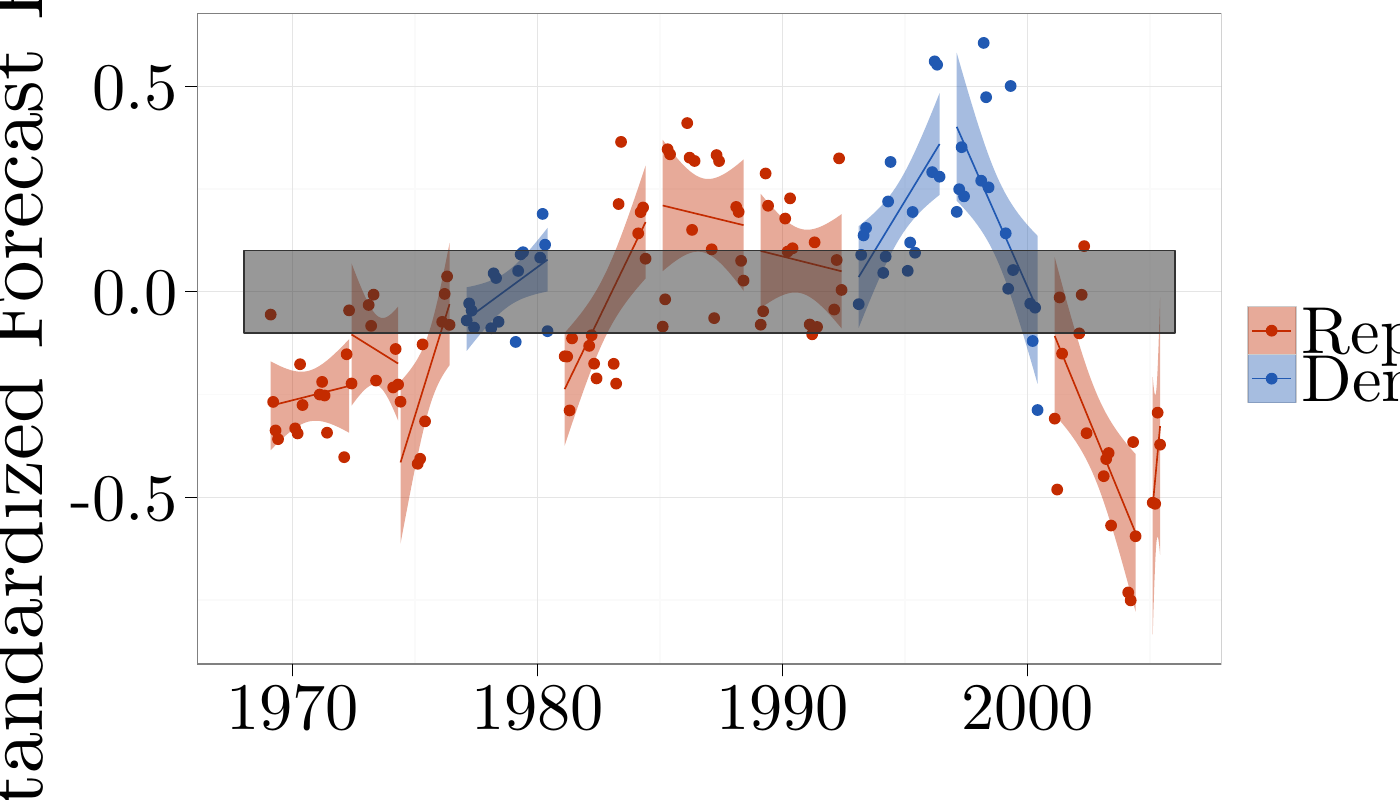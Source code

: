 % Created by tikzDevice version 0.6.2 on 2012-07-20 09:52:58
% !TEX encoding = UTF-8 Unicode


\documentclass[a4paper]{article}
\nonstopmode

\usepackage{tikz}

\usepackage[active,tightpage,psfixbb]{preview}

\PreviewEnvironment{pgfpicture}

\setlength\PreviewBorder{0pt}

\newcommand{\SweaveOpts}[1]{}  % do not interfere with LaTeX
\newcommand{\SweaveInput}[1]{} % because they are not real TeX commands
\newcommand{\Sexpr}[1]{}       % will only be parsed by R


\usepackage{fullpage}
\usepackage[authoryear]{natbib}
\usepackage{setspace}
    \doublespacing
\usepackage{hyperref}
\hypersetup{
    colorlinks,
    citecolor=black,
    filecolor=black,
    linkcolor=cyan,
    urlcolor=cyan
}
\usepackage{dcolumn}
\usepackage{booktabs}
\usepackage{url}
\usepackage{tikz}
\usepackage[utf8]{inputenc} 

%%%%%%% Title Page %%%%%%%%%%%%%%%%%%%%%%%%%%%%%%%%%%%%%%%%%%%%
\title{Does Partisanship Affect Fed Inflation Forecasts?}

\author{Christopher Gandrud and Cassandra Grafstr\"{o}m}


\begin{document}

\begin{tikzpicture}[x=1pt,y=1pt]
\definecolor[named]{drawColor}{rgb}{0.00,0.00,0.00}
\definecolor[named]{fillColor}{rgb}{1.00,1.00,1.00}
\fill[color=fillColor,fill opacity=0.00,] (0,0) rectangle (505.89,289.08);
\begin{scope}
\path[clip] (  0.00,  0.00) rectangle (505.89,289.08);
\end{scope}
\begin{scope}
\path[clip] (  0.00,  0.00) rectangle (505.89,289.08);
\end{scope}
\begin{scope}
\path[clip] (  0.00,  0.00) rectangle (505.89,289.08);
\end{scope}
\begin{scope}
\path[clip] (  0.00,  0.00) rectangle (505.89,289.08);
\end{scope}
\begin{scope}
\path[clip] (  0.00,  0.00) rectangle (505.89,289.08);
\end{scope}
\begin{scope}
\path[clip] (  0.00,  0.00) rectangle (505.89,289.08);
\end{scope}
\begin{scope}
\path[clip] (  0.00,  0.00) rectangle (505.89,289.08);
\end{scope}
\begin{scope}
\path[clip] (  0.00,  0.00) rectangle (505.89,289.08);
\end{scope}
\begin{scope}
\path[clip] (  0.00,  0.00) rectangle (505.89,289.08);
\end{scope}
\begin{scope}
\path[clip] (  0.00,  0.00) rectangle (505.89,289.08);
\end{scope}
\begin{scope}
\path[clip] (  0.00,  0.00) rectangle (505.89,289.08);
\end{scope}
\begin{scope}
\path[clip] ( 71.25, 49.12) rectangle (441.33,284.26);
\end{scope}
\begin{scope}
\path[clip] (  0.00,  0.00) rectangle (505.89,289.08);
\end{scope}
\begin{scope}
\path[clip] (  0.00,  0.00) rectangle (505.89,289.08);
\end{scope}
\begin{scope}
\path[clip] (  0.00,  0.00) rectangle (505.89,289.08);
\end{scope}
\begin{scope}
\path[clip] (  0.00,  0.00) rectangle (505.89,289.08);
\end{scope}
\begin{scope}
\path[clip] (  0.00,  0.00) rectangle (505.89,289.08);
\end{scope}
\begin{scope}
\path[clip] (  0.00,  0.00) rectangle (505.89,289.08);
\end{scope}
\begin{scope}
\path[clip] (  0.00,  0.00) rectangle (505.89,289.08);
\end{scope}
\begin{scope}
\path[clip] (  0.00,  0.00) rectangle (505.89,289.08);
\end{scope}
\begin{scope}
\path[clip] (  0.00,  0.00) rectangle (505.89,289.08);
\end{scope}
\begin{scope}
\path[clip] (  0.00,  0.00) rectangle (505.89,289.08);
\end{scope}
\begin{scope}
\path[clip] (  0.00,  0.00) rectangle (505.89,289.08);
\end{scope}
\begin{scope}
\path[clip] (  0.00,  0.00) rectangle (505.89,289.08);

\draw[fill opacity=0.00,draw opacity=0.00,] (  0.00,  0.00) rectangle (505.89,289.08);
\end{scope}
\begin{scope}
\path[clip] (  0.00,  0.00) rectangle (505.89,289.08);
\end{scope}
\begin{scope}
\path[clip] (  0.00,  0.00) rectangle (505.89,289.08);
\definecolor[named]{drawColor}{rgb}{0.00,0.00,0.00}

\node[color=drawColor,anchor=base east,inner sep=0pt, outer sep=0pt, scale=  2.40] at ( 64.14,101.13) {-0.5};

\node[color=drawColor,anchor=base east,inner sep=0pt, outer sep=0pt, scale=  2.40] at ( 64.14,175.39) {0.0};

\node[color=drawColor,anchor=base east,inner sep=0pt, outer sep=0pt, scale=  2.40] at ( 64.14,249.65) {0.5};
\end{scope}
\begin{scope}
\path[clip] (  0.00,  0.00) rectangle (505.89,289.08);
\definecolor[named]{drawColor}{rgb}{0.00,0.00,0.00}

\draw[color=drawColor,line width= 0.2pt,line cap=round,line join=round,fill opacity=0.00,] ( 66.98,109.40) -- ( 71.25,109.40);

\draw[color=drawColor,line width= 0.2pt,line cap=round,line join=round,fill opacity=0.00,] ( 66.98,183.66) -- ( 71.25,183.66);

\draw[color=drawColor,line width= 0.2pt,line cap=round,line join=round,fill opacity=0.00,] ( 66.98,257.91) -- ( 71.25,257.91);
\end{scope}
\begin{scope}
\path[clip] (  0.00,  0.00) rectangle (505.89,289.08);
\end{scope}
\begin{scope}
\path[clip] (  0.00,  0.00) rectangle (505.89,289.08);
\end{scope}
\begin{scope}
\path[clip] (  0.00,  0.00) rectangle (505.89,289.08);
\end{scope}
\begin{scope}
\path[clip] (  0.00,  0.00) rectangle (505.89,289.08);
\end{scope}
\begin{scope}
\path[clip] (  0.00,  0.00) rectangle (505.89,289.08);
\end{scope}
\begin{scope}
\path[clip] ( 71.25, 49.12) rectangle (441.33,284.26);
\definecolor[named]{fillColor}{rgb}{1.00,1.00,1.00}

\draw[fill=fillColor,draw opacity=0.00,] ( 71.25, 49.12) rectangle (441.33,284.26);
\definecolor[named]{drawColor}{rgb}{0.98,0.98,0.98}

\draw[color=drawColor,line width= 0.6pt,line cap=round,line join=round,fill opacity=0.00,] ( 71.25, 72.27) --
	(441.33, 72.27);

\draw[color=drawColor,line width= 0.6pt,line cap=round,line join=round,fill opacity=0.00,] ( 71.25,146.53) --
	(441.33,146.53);

\draw[color=drawColor,line width= 0.6pt,line cap=round,line join=round,fill opacity=0.00,] ( 71.25,220.79) --
	(441.33,220.79);

\draw[color=drawColor,line width= 0.6pt,line cap=round,line join=round,fill opacity=0.00,] (150.05, 49.12) --
	(150.05,284.26);

\draw[color=drawColor,line width= 0.6pt,line cap=round,line join=round,fill opacity=0.00,] (238.58, 49.12) --
	(238.58,284.26);

\draw[color=drawColor,line width= 0.6pt,line cap=round,line join=round,fill opacity=0.00,] (327.12, 49.12) --
	(327.12,284.26);

\draw[color=drawColor,line width= 0.6pt,line cap=round,line join=round,fill opacity=0.00,] (415.65, 49.12) --
	(415.65,284.26);
\definecolor[named]{drawColor}{rgb}{0.90,0.90,0.90}

\draw[color=drawColor,line width= 0.2pt,line cap=round,line join=round,fill opacity=0.00,] ( 71.25,109.40) --
	(441.33,109.40);

\draw[color=drawColor,line width= 0.2pt,line cap=round,line join=round,fill opacity=0.00,] ( 71.25,183.66) --
	(441.33,183.66);

\draw[color=drawColor,line width= 0.2pt,line cap=round,line join=round,fill opacity=0.00,] ( 71.25,257.91) --
	(441.33,257.91);

\draw[color=drawColor,line width= 0.2pt,line cap=round,line join=round,fill opacity=0.00,] (105.78, 49.12) --
	(105.78,284.26);

\draw[color=drawColor,line width= 0.2pt,line cap=round,line join=round,fill opacity=0.00,] (194.31, 49.12) --
	(194.31,284.26);

\draw[color=drawColor,line width= 0.2pt,line cap=round,line join=round,fill opacity=0.00,] (282.85, 49.12) --
	(282.85,284.26);

\draw[color=drawColor,line width= 0.2pt,line cap=round,line join=round,fill opacity=0.00,] (371.38, 49.12) --
	(371.38,284.26);
\definecolor[named]{fillColor}{rgb}{0.77,0.17,0.00}

\draw[fill=fillColor,draw opacity=0.00,] ( 97.81,175.40) circle (  2.13);

\draw[fill=fillColor,draw opacity=0.00,] ( 98.70,143.85) circle (  2.13);

\draw[fill=fillColor,draw opacity=0.00,] ( 99.58,133.54) circle (  2.13);

\draw[fill=fillColor,draw opacity=0.00,] (100.47,130.39) circle (  2.13);

\draw[fill=fillColor,draw opacity=0.00,] (106.66,134.28) circle (  2.13);

\draw[fill=fillColor,draw opacity=0.00,] (107.55,132.46) circle (  2.13);

\draw[fill=fillColor,draw opacity=0.00,] (108.43,157.46) circle (  2.13);

\draw[fill=fillColor,draw opacity=0.00,] (109.32,142.72) circle (  2.13);

\draw[fill=fillColor,draw opacity=0.00,] (115.52,146.51) circle (  2.13);

\draw[fill=fillColor,draw opacity=0.00,] (116.40,151.08) circle (  2.13);

\draw[fill=fillColor,draw opacity=0.00,] (117.29,146.16) circle (  2.13);

\draw[fill=fillColor,draw opacity=0.00,] (118.17,132.72) circle (  2.13);

\draw[fill=fillColor,draw opacity=0.00,] (124.37,123.88) circle (  2.13);

\draw[fill=fillColor,draw opacity=0.00,] (125.26,161.07) circle (  2.13);

\draw[fill=fillColor,draw opacity=0.00,] (126.14,176.93) circle (  2.13);

\draw[fill=fillColor,draw opacity=0.00,] (127.03,150.50) circle (  2.13);

\draw[fill=fillColor,draw opacity=0.00,] (133.22,178.88) circle (  2.13);

\draw[fill=fillColor,draw opacity=0.00,] (134.11,171.33) circle (  2.13);

\draw[fill=fillColor,draw opacity=0.00,] (135.00,182.61) circle (  2.13);

\draw[fill=fillColor,draw opacity=0.00,] (135.88,151.55) circle (  2.13);

\draw[fill=fillColor,draw opacity=0.00,] (142.08,149.07) circle (  2.13);

\draw[fill=fillColor,draw opacity=0.00,] (142.96,162.97) circle (  2.13);

\draw[fill=fillColor,draw opacity=0.00,] (143.85,150.13) circle (  2.13);

\draw[fill=fillColor,draw opacity=0.00,] (144.73,143.92) circle (  2.13);

\draw[fill=fillColor,draw opacity=0.00,] (150.93,121.49) circle (  2.13);

\draw[fill=fillColor,draw opacity=0.00,] (151.82,123.29) circle (  2.13);

\draw[fill=fillColor,draw opacity=0.00,] (152.70,164.63) circle (  2.13);

\draw[fill=fillColor,draw opacity=0.00,] (153.59,136.83) circle (  2.13);

\draw[fill=fillColor,draw opacity=0.00,] (159.78,172.77) circle (  2.13);

\draw[fill=fillColor,draw opacity=0.00,] (160.67,182.88) circle (  2.13);

\draw[fill=fillColor,draw opacity=0.00,] (161.56,189.20) circle (  2.13);

\draw[fill=fillColor,draw opacity=0.00,] (162.44,171.69) circle (  2.13);
\definecolor[named]{fillColor}{rgb}{0.13,0.35,0.70}

\draw[fill=fillColor,draw opacity=0.00,] (168.64,173.28) circle (  2.13);

\draw[fill=fillColor,draw opacity=0.00,] (169.52,179.43) circle (  2.13);

\draw[fill=fillColor,draw opacity=0.00,] (170.41,176.85) circle (  2.13);

\draw[fill=fillColor,draw opacity=0.00,] (171.29,170.70) circle (  2.13);

\draw[fill=fillColor,draw opacity=0.00,] (177.49,170.49) circle (  2.13);

\draw[fill=fillColor,draw opacity=0.00,] (178.38,190.31) circle (  2.13);

\draw[fill=fillColor,draw opacity=0.00,] (179.26,188.63) circle (  2.13);

\draw[fill=fillColor,draw opacity=0.00,] (180.15,172.78) circle (  2.13);

\draw[fill=fillColor,draw opacity=0.00,] (186.35,165.52) circle (  2.13);

\draw[fill=fillColor,draw opacity=0.00,] (187.23,191.18) circle (  2.13);

\draw[fill=fillColor,draw opacity=0.00,] (188.12,197.14) circle (  2.13);

\draw[fill=fillColor,draw opacity=0.00,] (189.00,197.94) circle (  2.13);

\draw[fill=fillColor,draw opacity=0.00,] (195.20,195.98) circle (  2.13);

\draw[fill=fillColor,draw opacity=0.00,] (196.08,211.78) circle (  2.13);

\draw[fill=fillColor,draw opacity=0.00,] (196.97,200.65) circle (  2.13);

\draw[fill=fillColor,draw opacity=0.00,] (197.85,169.41) circle (  2.13);
\definecolor[named]{fillColor}{rgb}{0.77,0.17,0.00}

\draw[fill=fillColor,draw opacity=0.00,] (204.05,160.33) circle (  2.13);

\draw[fill=fillColor,draw opacity=0.00,] (204.94,160.23) circle (  2.13);

\draw[fill=fillColor,draw opacity=0.00,] (205.82,140.77) circle (  2.13);

\draw[fill=fillColor,draw opacity=0.00,] (206.71,166.80) circle (  2.13);

\draw[fill=fillColor,draw opacity=0.00,] (212.91,164.10) circle (  2.13);

\draw[fill=fillColor,draw opacity=0.00,] (213.79,167.94) circle (  2.13);

\draw[fill=fillColor,draw opacity=0.00,] (214.68,157.65) circle (  2.13);

\draw[fill=fillColor,draw opacity=0.00,] (215.56,152.34) circle (  2.13);

\draw[fill=fillColor,draw opacity=0.00,] (221.76,157.61) circle (  2.13);

\draw[fill=fillColor,draw opacity=0.00,] (222.64,150.46) circle (  2.13);

\draw[fill=fillColor,draw opacity=0.00,] (223.53,215.35) circle (  2.13);

\draw[fill=fillColor,draw opacity=0.00,] (224.42,237.80) circle (  2.13);

\draw[fill=fillColor,draw opacity=0.00,] (230.61,204.75) circle (  2.13);

\draw[fill=fillColor,draw opacity=0.00,] (231.50,212.44) circle (  2.13);

\draw[fill=fillColor,draw opacity=0.00,] (232.38,214.09) circle (  2.13);

\draw[fill=fillColor,draw opacity=0.00,] (233.27,195.59) circle (  2.13);

\draw[fill=fillColor,draw opacity=0.00,] (239.47,171.05) circle (  2.13);

\draw[fill=fillColor,draw opacity=0.00,] (240.35,180.91) circle (  2.13);

\draw[fill=fillColor,draw opacity=0.00,] (241.24,235.14) circle (  2.13);

\draw[fill=fillColor,draw opacity=0.00,] (242.12,233.32) circle (  2.13);

\draw[fill=fillColor,draw opacity=0.00,] (248.32,244.60) circle (  2.13);

\draw[fill=fillColor,draw opacity=0.00,] (249.20,232.10) circle (  2.13);

\draw[fill=fillColor,draw opacity=0.00,] (250.09,206.01) circle (  2.13);

\draw[fill=fillColor,draw opacity=0.00,] (250.98,230.91) circle (  2.13);

\draw[fill=fillColor,draw opacity=0.00,] (257.17,198.99) circle (  2.13);

\draw[fill=fillColor,draw opacity=0.00,] (258.06,174.12) circle (  2.13);

\draw[fill=fillColor,draw opacity=0.00,] (258.94,233.03) circle (  2.13);

\draw[fill=fillColor,draw opacity=0.00,] (259.83,230.87) circle (  2.13);

\draw[fill=fillColor,draw opacity=0.00,] (266.03,214.30) circle (  2.13);

\draw[fill=fillColor,draw opacity=0.00,] (266.91,212.49) circle (  2.13);

\draw[fill=fillColor,draw opacity=0.00,] (267.80,194.82) circle (  2.13);

\draw[fill=fillColor,draw opacity=0.00,] (268.68,187.68) circle (  2.13);

\draw[fill=fillColor,draw opacity=0.00,] (274.88,171.75) circle (  2.13);

\draw[fill=fillColor,draw opacity=0.00,] (275.77,176.60) circle (  2.13);

\draw[fill=fillColor,draw opacity=0.00,] (276.65,226.39) circle (  2.13);

\draw[fill=fillColor,draw opacity=0.00,] (277.54,214.73) circle (  2.13);

\draw[fill=fillColor,draw opacity=0.00,] (283.73,210.10) circle (  2.13);

\draw[fill=fillColor,draw opacity=0.00,] (284.62,198.19) circle (  2.13);

\draw[fill=fillColor,draw opacity=0.00,] (285.50,217.40) circle (  2.13);

\draw[fill=fillColor,draw opacity=0.00,] (286.39,199.37) circle (  2.13);

\draw[fill=fillColor,draw opacity=0.00,] (292.59,171.82) circle (  2.13);

\draw[fill=fillColor,draw opacity=0.00,] (293.47,168.28) circle (  2.13);

\draw[fill=fillColor,draw opacity=0.00,] (294.36,201.51) circle (  2.13);

\draw[fill=fillColor,draw opacity=0.00,] (295.24,170.93) circle (  2.13);

\draw[fill=fillColor,draw opacity=0.00,] (301.44,177.23) circle (  2.13);

\draw[fill=fillColor,draw opacity=0.00,] (302.33,195.12) circle (  2.13);

\draw[fill=fillColor,draw opacity=0.00,] (303.21,231.85) circle (  2.13);

\draw[fill=fillColor,draw opacity=0.00,] (304.10,184.31) circle (  2.13);
\definecolor[named]{fillColor}{rgb}{0.13,0.35,0.70}

\draw[fill=fillColor,draw opacity=0.00,] (310.29,179.17) circle (  2.13);

\draw[fill=fillColor,draw opacity=0.00,] (311.18,196.99) circle (  2.13);

\draw[fill=fillColor,draw opacity=0.00,] (312.06,204.02) circle (  2.13);

\draw[fill=fillColor,draw opacity=0.00,] (312.95,206.70) circle (  2.13);

\draw[fill=fillColor,draw opacity=0.00,] (319.15,190.46) circle (  2.13);

\draw[fill=fillColor,draw opacity=0.00,] (320.03,196.35) circle (  2.13);

\draw[fill=fillColor,draw opacity=0.00,] (320.92,216.27) circle (  2.13);

\draw[fill=fillColor,draw opacity=0.00,] (321.80,230.55) circle (  2.13);

\draw[fill=fillColor,draw opacity=0.00,] (328.00,191.21) circle (  2.13);

\draw[fill=fillColor,draw opacity=0.00,] (328.89,201.44) circle (  2.13);

\draw[fill=fillColor,draw opacity=0.00,] (329.77,212.47) circle (  2.13);

\draw[fill=fillColor,draw opacity=0.00,] (330.66,197.75) circle (  2.13);

\draw[fill=fillColor,draw opacity=0.00,] (336.85,226.88) circle (  2.13);

\draw[fill=fillColor,draw opacity=0.00,] (337.74,266.90) circle (  2.13);

\draw[fill=fillColor,draw opacity=0.00,] (338.63,265.70) circle (  2.13);

\draw[fill=fillColor,draw opacity=0.00,] (339.51,225.23) circle (  2.13);

\draw[fill=fillColor,draw opacity=0.00,] (345.71,212.52) circle (  2.13);

\draw[fill=fillColor,draw opacity=0.00,] (346.59,220.70) circle (  2.13);

\draw[fill=fillColor,draw opacity=0.00,] (347.48,235.90) circle (  2.13);

\draw[fill=fillColor,draw opacity=0.00,] (348.36,218.13) circle (  2.13);

\draw[fill=fillColor,draw opacity=0.00,] (354.56,223.78) circle (  2.13);

\draw[fill=fillColor,draw opacity=0.00,] (355.45,273.57) circle (  2.13);

\draw[fill=fillColor,draw opacity=0.00,] (356.33,253.95) circle (  2.13);

\draw[fill=fillColor,draw opacity=0.00,] (357.22,221.38) circle (  2.13);

\draw[fill=fillColor,draw opacity=0.00,] (363.41,204.77) circle (  2.13);

\draw[fill=fillColor,draw opacity=0.00,] (364.30,184.74) circle (  2.13);

\draw[fill=fillColor,draw opacity=0.00,] (365.19,258.00) circle (  2.13);

\draw[fill=fillColor,draw opacity=0.00,] (366.07,191.50) circle (  2.13);

\draw[fill=fillColor,draw opacity=0.00,] (372.27,179.36) circle (  2.13);

\draw[fill=fillColor,draw opacity=0.00,] (373.15,165.85) circle (  2.13);

\draw[fill=fillColor,draw opacity=0.00,] (374.04,177.90) circle (  2.13);

\draw[fill=fillColor,draw opacity=0.00,] (374.92,140.91) circle (  2.13);
\definecolor[named]{fillColor}{rgb}{0.77,0.17,0.00}

\draw[fill=fillColor,draw opacity=0.00,] (381.12,137.81) circle (  2.13);

\draw[fill=fillColor,draw opacity=0.00,] (382.01,112.18) circle (  2.13);

\draw[fill=fillColor,draw opacity=0.00,] (382.89,181.61) circle (  2.13);

\draw[fill=fillColor,draw opacity=0.00,] (383.78,161.29) circle (  2.13);

\draw[fill=fillColor,draw opacity=0.00,] (389.98,168.61) circle (  2.13);

\draw[fill=fillColor,draw opacity=0.00,] (390.86,182.55) circle (  2.13);

\draw[fill=fillColor,draw opacity=0.00,] (391.75,200.14) circle (  2.13);

\draw[fill=fillColor,draw opacity=0.00,] (392.63,132.55) circle (  2.13);

\draw[fill=fillColor,draw opacity=0.00,] (398.83,117.01) circle (  2.13);

\draw[fill=fillColor,draw opacity=0.00,] (399.71,123.20) circle (  2.13);

\draw[fill=fillColor,draw opacity=0.00,] (400.60,125.38) circle (  2.13);

\draw[fill=fillColor,draw opacity=0.00,] (401.48, 99.18) circle (  2.13);

\draw[fill=fillColor,draw opacity=0.00,] (407.68, 74.99) circle (  2.13);

\draw[fill=fillColor,draw opacity=0.00,] (408.57, 72.14) circle (  2.13);

\draw[fill=fillColor,draw opacity=0.00,] (409.45,129.34) circle (  2.13);

\draw[fill=fillColor,draw opacity=0.00,] (410.34, 95.31) circle (  2.13);

\draw[fill=fillColor,draw opacity=0.00,] (416.54,107.43) circle (  2.13);

\draw[fill=fillColor,draw opacity=0.00,] (417.42,107.03) circle (  2.13);

\draw[fill=fillColor,draw opacity=0.00,] (418.31,139.96) circle (  2.13);

\draw[fill=fillColor,draw opacity=0.00,] (419.19,128.40) circle (  2.13);
\definecolor[named]{fillColor}{rgb}{0.13,0.35,0.70}

\draw[fill=fillColor,fill opacity=0.40,draw opacity=0.00,] (168.64,185.26) --
	(169.01,185.33) --
	(169.38,185.41) --
	(169.75,185.49) --
	(170.12,185.57) --
	(170.49,185.65) --
	(170.86,185.73) --
	(171.23,185.82) --
	(171.60,185.90) --
	(171.97,185.99) --
	(172.34,186.09) --
	(172.71,186.18) --
	(173.08,186.28) --
	(173.45,186.38) --
	(173.82,186.49) --
	(174.19,186.59) --
	(174.56,186.71) --
	(174.93,186.82) --
	(175.30,186.94) --
	(175.67,187.07) --
	(176.03,187.19) --
	(176.40,187.33) --
	(176.77,187.47) --
	(177.14,187.61) --
	(177.51,187.76) --
	(177.88,187.91) --
	(178.25,188.07) --
	(178.62,188.24) --
	(178.99,188.41) --
	(179.36,188.60) --
	(179.73,188.78) --
	(180.10,188.98) --
	(180.47,189.18) --
	(180.84,189.39) --
	(181.21,189.61) --
	(181.58,189.84) --
	(181.95,190.08) --
	(182.32,190.32) --
	(182.69,190.58) --
	(183.06,190.84) --
	(183.43,191.11) --
	(183.80,191.39) --
	(184.17,191.68) --
	(184.54,191.98) --
	(184.91,192.29) --
	(185.28,192.60) --
	(185.65,192.93) --
	(186.02,193.26) --
	(186.39,193.60) --
	(186.76,193.95) --
	(187.13,194.31) --
	(187.50,194.67) --
	(187.87,195.04) --
	(188.24,195.42) --
	(188.61,195.80) --
	(188.98,196.19) --
	(189.35,196.58) --
	(189.72,196.98) --
	(190.09,197.39) --
	(190.46,197.80) --
	(190.83,198.21) --
	(191.20,198.63) --
	(191.57,199.06) --
	(191.94,199.49) --
	(192.31,199.92) --
	(192.68,200.36) --
	(193.05,200.79) --
	(193.42,201.24) --
	(193.79,201.68) --
	(194.16,202.13) --
	(194.53,202.58) --
	(194.90,203.03) --
	(195.27,203.49) --
	(195.64,203.95) --
	(196.01,204.41) --
	(196.38,204.87) --
	(196.75,205.34) --
	(197.12,205.80) --
	(197.48,206.27) --
	(197.85,206.74) --
	(197.85,183.75) --
	(197.48,183.68) --
	(197.12,183.60) --
	(196.75,183.52) --
	(196.38,183.44) --
	(196.01,183.36) --
	(195.64,183.28) --
	(195.27,183.19) --
	(194.90,183.11) --
	(194.53,183.01) --
	(194.16,182.92) --
	(193.79,182.83) --
	(193.42,182.73) --
	(193.05,182.63) --
	(192.68,182.52) --
	(192.31,182.41) --
	(191.94,182.30) --
	(191.57,182.19) --
	(191.20,182.07) --
	(190.83,181.94) --
	(190.46,181.81) --
	(190.09,181.68) --
	(189.72,181.54) --
	(189.35,181.40) --
	(188.98,181.25) --
	(188.61,181.10) --
	(188.24,180.94) --
	(187.87,180.77) --
	(187.50,180.59) --
	(187.13,180.41) --
	(186.76,180.22) --
	(186.39,180.03) --
	(186.02,179.83) --
	(185.65,179.61) --
	(185.28,179.40) --
	(184.91,179.17) --
	(184.54,178.93) --
	(184.17,178.69) --
	(183.80,178.43) --
	(183.43,178.17) --
	(183.06,177.90) --
	(182.69,177.62) --
	(182.32,177.33) --
	(181.95,177.03) --
	(181.58,176.72) --
	(181.21,176.40) --
	(180.84,176.08) --
	(180.47,175.75) --
	(180.10,175.41) --
	(179.73,175.06) --
	(179.36,174.70) --
	(178.99,174.34) --
	(178.62,173.97) --
	(178.25,173.59) --
	(177.88,173.21) --
	(177.51,172.82) --
	(177.14,172.43) --
	(176.77,172.03) --
	(176.40,171.62) --
	(176.03,171.21) --
	(175.67,170.79) --
	(175.30,170.37) --
	(174.93,169.95) --
	(174.56,169.52) --
	(174.19,169.09) --
	(173.82,168.65) --
	(173.45,168.21) --
	(173.08,167.77) --
	(172.71,167.33) --
	(172.34,166.88) --
	(171.97,166.43) --
	(171.60,165.97) --
	(171.23,165.52) --
	(170.86,165.06) --
	(170.49,164.60) --
	(170.12,164.14) --
	(169.75,163.67) --
	(169.38,163.20) --
	(169.01,162.74) --
	(168.64,162.27) --
	cycle;
\definecolor[named]{drawColor}{rgb}{0.13,0.35,0.70}

\draw[color=drawColor,line width= 0.6pt,line join=round,fill opacity=0.00,] (168.64,173.76) --
	(169.01,174.03) --
	(169.38,174.31) --
	(169.75,174.58) --
	(170.12,174.85) --
	(170.49,175.12) --
	(170.86,175.39) --
	(171.23,175.67) --
	(171.60,175.94) --
	(171.97,176.21) --
	(172.34,176.48) --
	(172.71,176.75) --
	(173.08,177.03) --
	(173.45,177.30) --
	(173.82,177.57) --
	(174.19,177.84) --
	(174.56,178.11) --
	(174.93,178.39) --
	(175.30,178.66) --
	(175.67,178.93) --
	(176.03,179.20) --
	(176.40,179.47) --
	(176.77,179.75) --
	(177.14,180.02) --
	(177.51,180.29) --
	(177.88,180.56) --
	(178.25,180.83) --
	(178.62,181.11) --
	(178.99,181.38) --
	(179.36,181.65) --
	(179.73,181.92) --
	(180.10,182.19) --
	(180.47,182.46) --
	(180.84,182.74) --
	(181.21,183.01) --
	(181.58,183.28) --
	(181.95,183.55) --
	(182.32,183.82) --
	(182.69,184.10) --
	(183.06,184.37) --
	(183.43,184.64) --
	(183.80,184.91) --
	(184.17,185.18) --
	(184.54,185.46) --
	(184.91,185.73) --
	(185.28,186.00) --
	(185.65,186.27) --
	(186.02,186.54) --
	(186.39,186.82) --
	(186.76,187.09) --
	(187.13,187.36) --
	(187.50,187.63) --
	(187.87,187.90) --
	(188.24,188.18) --
	(188.61,188.45) --
	(188.98,188.72) --
	(189.35,188.99) --
	(189.72,189.26) --
	(190.09,189.53) --
	(190.46,189.81) --
	(190.83,190.08) --
	(191.20,190.35) --
	(191.57,190.62) --
	(191.94,190.89) --
	(192.31,191.17) --
	(192.68,191.44) --
	(193.05,191.71) --
	(193.42,191.98) --
	(193.79,192.25) --
	(194.16,192.53) --
	(194.53,192.80) --
	(194.90,193.07) --
	(195.27,193.34) --
	(195.64,193.61) --
	(196.01,193.89) --
	(196.38,194.16) --
	(196.75,194.43) --
	(197.12,194.70) --
	(197.48,194.97) --
	(197.85,195.25);

\draw[fill=fillColor,fill opacity=0.40,draw opacity=0.00,] (310.29,207.36) --
	(310.66,207.65) --
	(311.03,207.95) --
	(311.40,208.25) --
	(311.77,208.55) --
	(312.14,208.85) --
	(312.51,209.16) --
	(312.88,209.47) --
	(313.25,209.78) --
	(313.62,210.10) --
	(313.99,210.42) --
	(314.36,210.74) --
	(314.73,211.08) --
	(315.10,211.41) --
	(315.47,211.75) --
	(315.84,212.10) --
	(316.21,212.45) --
	(316.58,212.81) --
	(316.95,213.17) --
	(317.32,213.55) --
	(317.69,213.92) --
	(318.06,214.31) --
	(318.43,214.70) --
	(318.80,215.11) --
	(319.17,215.52) --
	(319.54,215.94) --
	(319.91,216.37) --
	(320.28,216.81) --
	(320.65,217.26) --
	(321.02,217.72) --
	(321.39,218.20) --
	(321.76,218.69) --
	(322.13,219.18) --
	(322.50,219.69) --
	(322.87,220.22) --
	(323.24,220.76) --
	(323.61,221.31) --
	(323.98,221.87) --
	(324.35,222.45) --
	(324.72,223.05) --
	(325.09,223.66) --
	(325.46,224.28) --
	(325.83,224.91) --
	(326.20,225.57) --
	(326.57,226.23) --
	(326.94,226.91) --
	(327.31,227.60) --
	(327.68,228.30) --
	(328.05,229.02) --
	(328.42,229.75) --
	(328.79,230.49) --
	(329.16,231.25) --
	(329.53,232.01) --
	(329.89,232.79) --
	(330.26,233.57) --
	(330.63,234.37) --
	(331.00,235.17) --
	(331.37,235.99) --
	(331.74,236.81) --
	(332.11,237.64) --
	(332.48,238.48) --
	(332.85,239.32) --
	(333.22,240.17) --
	(333.59,241.03) --
	(333.96,241.90) --
	(334.33,242.77) --
	(334.70,243.64) --
	(335.07,244.52) --
	(335.44,245.41) --
	(335.81,246.30) --
	(336.18,247.19) --
	(336.55,248.09) --
	(336.92,248.99) --
	(337.29,249.90) --
	(337.66,250.81) --
	(338.03,251.72) --
	(338.40,252.64) --
	(338.77,253.56) --
	(339.14,254.48) --
	(339.51,255.40) --
	(339.51,218.65) --
	(339.14,218.36) --
	(338.77,218.06) --
	(338.40,217.77) --
	(338.03,217.47) --
	(337.66,217.16) --
	(337.29,216.86) --
	(336.92,216.55) --
	(336.55,216.23) --
	(336.18,215.92) --
	(335.81,215.59) --
	(335.44,215.27) --
	(335.07,214.94) --
	(334.70,214.60) --
	(334.33,214.26) --
	(333.96,213.91) --
	(333.59,213.56) --
	(333.22,213.20) --
	(332.85,212.84) --
	(332.48,212.47) --
	(332.11,212.09) --
	(331.74,211.70) --
	(331.37,211.31) --
	(331.00,210.91) --
	(330.63,210.49) --
	(330.26,210.07) --
	(329.89,209.64) --
	(329.53,209.20) --
	(329.16,208.75) --
	(328.79,208.29) --
	(328.42,207.81) --
	(328.05,207.33) --
	(327.68,206.83) --
	(327.31,206.32) --
	(326.94,205.79) --
	(326.57,205.26) --
	(326.20,204.70) --
	(325.83,204.14) --
	(325.46,203.56) --
	(325.09,202.97) --
	(324.72,202.36) --
	(324.35,201.74) --
	(323.98,201.10) --
	(323.61,200.45) --
	(323.24,199.78) --
	(322.87,199.11) --
	(322.50,198.41) --
	(322.13,197.71) --
	(321.76,196.99) --
	(321.39,196.26) --
	(321.02,195.52) --
	(320.65,194.76) --
	(320.28,194.00) --
	(319.91,193.22) --
	(319.54,192.44) --
	(319.17,191.64) --
	(318.80,190.84) --
	(318.43,190.03) --
	(318.06,189.20) --
	(317.69,188.37) --
	(317.32,187.54) --
	(316.95,186.69) --
	(316.58,185.84) --
	(316.21,184.98) --
	(315.84,184.12) --
	(315.47,183.25) --
	(315.10,182.37) --
	(314.73,181.49) --
	(314.36,180.61) --
	(313.99,179.72) --
	(313.62,178.82) --
	(313.25,177.92) --
	(312.88,177.02) --
	(312.51,176.12) --
	(312.14,175.21) --
	(311.77,174.29) --
	(311.40,173.38) --
	(311.03,172.46) --
	(310.66,171.54) --
	(310.29,170.61) --
	cycle;

\draw[color=drawColor,line width= 0.6pt,line join=round,fill opacity=0.00,] (310.29,188.99) --
	(310.66,189.60) --
	(311.03,190.20) --
	(311.40,190.81) --
	(311.77,191.42) --
	(312.14,192.03) --
	(312.51,192.64) --
	(312.88,193.24) --
	(313.25,193.85) --
	(313.62,194.46) --
	(313.99,195.07) --
	(314.36,195.68) --
	(314.73,196.28) --
	(315.10,196.89) --
	(315.47,197.50) --
	(315.84,198.11) --
	(316.21,198.72) --
	(316.58,199.32) --
	(316.95,199.93) --
	(317.32,200.54) --
	(317.69,201.15) --
	(318.06,201.76) --
	(318.43,202.37) --
	(318.80,202.97) --
	(319.17,203.58) --
	(319.54,204.19) --
	(319.91,204.80) --
	(320.28,205.41) --
	(320.65,206.01) --
	(321.02,206.62) --
	(321.39,207.23) --
	(321.76,207.84) --
	(322.13,208.45) --
	(322.50,209.05) --
	(322.87,209.66) --
	(323.24,210.27) --
	(323.61,210.88) --
	(323.98,211.49) --
	(324.35,212.09) --
	(324.72,212.70) --
	(325.09,213.31) --
	(325.46,213.92) --
	(325.83,214.53) --
	(326.20,215.14) --
	(326.57,215.74) --
	(326.94,216.35) --
	(327.31,216.96) --
	(327.68,217.57) --
	(328.05,218.18) --
	(328.42,218.78) --
	(328.79,219.39) --
	(329.16,220.00) --
	(329.53,220.61) --
	(329.89,221.22) --
	(330.26,221.82) --
	(330.63,222.43) --
	(331.00,223.04) --
	(331.37,223.65) --
	(331.74,224.26) --
	(332.11,224.86) --
	(332.48,225.47) --
	(332.85,226.08) --
	(333.22,226.69) --
	(333.59,227.30) --
	(333.96,227.90) --
	(334.33,228.51) --
	(334.70,229.12) --
	(335.07,229.73) --
	(335.44,230.34) --
	(335.81,230.95) --
	(336.18,231.55) --
	(336.55,232.16) --
	(336.92,232.77) --
	(337.29,233.38) --
	(337.66,233.99) --
	(338.03,234.59) --
	(338.40,235.20) --
	(338.77,235.81) --
	(339.14,236.42) --
	(339.51,237.03);

\draw[fill=fillColor,fill opacity=0.40,draw opacity=0.00,] (345.71,270.00) --
	(346.08,268.71) --
	(346.45,267.41) --
	(346.82,266.12) --
	(347.19,264.84) --
	(347.56,263.56) --
	(347.93,262.28) --
	(348.30,261.01) --
	(348.67,259.74) --
	(349.04,258.48) --
	(349.41,257.23) --
	(349.78,255.98) --
	(350.15,254.74) --
	(350.52,253.51) --
	(350.89,252.28) --
	(351.26,251.06) --
	(351.63,249.85) --
	(352.00,248.65) --
	(352.36,247.46) --
	(352.73,246.28) --
	(353.10,245.11) --
	(353.47,243.95) --
	(353.84,242.80) --
	(354.21,241.66) --
	(354.58,240.54) --
	(354.95,239.43) --
	(355.32,238.33) --
	(355.69,237.25) --
	(356.06,236.19) --
	(356.43,235.14) --
	(356.80,234.11) --
	(357.17,233.09) --
	(357.54,232.09) --
	(357.91,231.12) --
	(358.28,230.16) --
	(358.65,229.22) --
	(359.02,228.30) --
	(359.39,227.40) --
	(359.76,226.52) --
	(360.13,225.66) --
	(360.50,224.82) --
	(360.87,224.01) --
	(361.24,223.21) --
	(361.61,222.44) --
	(361.98,221.68) --
	(362.35,220.95) --
	(362.72,220.23) --
	(363.09,219.53) --
	(363.46,218.86) --
	(363.83,218.20) --
	(364.20,217.55) --
	(364.57,216.93) --
	(364.94,216.32) --
	(365.31,215.73) --
	(365.68,215.15) --
	(366.05,214.58) --
	(366.42,214.03) --
	(366.79,213.49) --
	(367.16,212.97) --
	(367.53,212.45) --
	(367.90,211.95) --
	(368.27,211.46) --
	(368.64,210.97) --
	(369.01,210.50) --
	(369.38,210.04) --
	(369.75,209.58) --
	(370.12,209.13) --
	(370.49,208.69) --
	(370.86,208.26) --
	(371.23,207.83) --
	(371.60,207.41) --
	(371.97,206.99) --
	(372.34,206.59) --
	(372.71,206.18) --
	(373.08,205.78) --
	(373.45,205.39) --
	(373.81,205.00) --
	(374.18,204.62) --
	(374.55,204.24) --
	(374.92,203.86) --
	(374.92,150.37) --
	(374.55,151.66) --
	(374.18,152.96) --
	(373.81,154.25) --
	(373.45,155.53) --
	(373.08,156.81) --
	(372.71,158.09) --
	(372.34,159.36) --
	(371.97,160.63) --
	(371.60,161.89) --
	(371.23,163.14) --
	(370.86,164.39) --
	(370.49,165.63) --
	(370.12,166.86) --
	(369.75,168.09) --
	(369.38,169.31) --
	(369.01,170.52) --
	(368.64,171.72) --
	(368.27,172.91) --
	(367.90,174.09) --
	(367.53,175.26) --
	(367.16,176.42) --
	(366.79,177.57) --
	(366.42,178.71) --
	(366.05,179.83) --
	(365.68,180.94) --
	(365.31,182.04) --
	(364.94,183.12) --
	(364.57,184.18) --
	(364.20,185.23) --
	(363.83,186.26) --
	(363.46,187.28) --
	(363.09,188.28) --
	(362.72,189.25) --
	(362.35,190.21) --
	(361.98,191.15) --
	(361.61,192.07) --
	(361.24,192.97) --
	(360.87,193.85) --
	(360.50,194.71) --
	(360.13,195.55) --
	(359.76,196.36) --
	(359.39,197.16) --
	(359.02,197.93) --
	(358.65,198.69) --
	(358.28,199.42) --
	(357.91,200.14) --
	(357.54,200.84) --
	(357.17,201.51) --
	(356.80,202.17) --
	(356.43,202.82) --
	(356.06,203.44) --
	(355.69,204.05) --
	(355.32,204.64) --
	(354.95,205.22) --
	(354.58,205.79) --
	(354.21,206.34) --
	(353.84,206.88) --
	(353.47,207.40) --
	(353.10,207.92) --
	(352.73,208.42) --
	(352.36,208.91) --
	(352.00,209.40) --
	(351.63,209.87) --
	(351.26,210.33) --
	(350.89,210.79) --
	(350.52,211.24) --
	(350.15,211.68) --
	(349.78,212.11) --
	(349.41,212.54) --
	(349.04,212.96) --
	(348.67,213.38) --
	(348.30,213.78) --
	(347.93,214.19) --
	(347.56,214.59) --
	(347.19,214.98) --
	(346.82,215.37) --
	(346.45,215.75) --
	(346.08,216.13) --
	(345.71,216.51) --
	cycle;

\draw[color=drawColor,line width= 0.6pt,line join=round,fill opacity=0.00,] (345.71,243.26) --
	(346.08,242.42) --
	(346.45,241.58) --
	(346.82,240.75) --
	(347.19,239.91) --
	(347.56,239.07) --
	(347.93,238.23) --
	(348.30,237.40) --
	(348.67,236.56) --
	(349.04,235.72) --
	(349.41,234.88) --
	(349.78,234.05) --
	(350.15,233.21) --
	(350.52,232.37) --
	(350.89,231.54) --
	(351.26,230.70) --
	(351.63,229.86) --
	(352.00,229.02) --
	(352.36,228.19) --
	(352.73,227.35) --
	(353.10,226.51) --
	(353.47,225.67) --
	(353.84,224.84) --
	(354.21,224.00) --
	(354.58,223.16) --
	(354.95,222.33) --
	(355.32,221.49) --
	(355.69,220.65) --
	(356.06,219.81) --
	(356.43,218.98) --
	(356.80,218.14) --
	(357.17,217.30) --
	(357.54,216.46) --
	(357.91,215.63) --
	(358.28,214.79) --
	(358.65,213.95) --
	(359.02,213.12) --
	(359.39,212.28) --
	(359.76,211.44) --
	(360.13,210.60) --
	(360.50,209.77) --
	(360.87,208.93) --
	(361.24,208.09) --
	(361.61,207.25) --
	(361.98,206.42) --
	(362.35,205.58) --
	(362.72,204.74) --
	(363.09,203.91) --
	(363.46,203.07) --
	(363.83,202.23) --
	(364.20,201.39) --
	(364.57,200.56) --
	(364.94,199.72) --
	(365.31,198.88) --
	(365.68,198.04) --
	(366.05,197.21) --
	(366.42,196.37) --
	(366.79,195.53) --
	(367.16,194.70) --
	(367.53,193.86) --
	(367.90,193.02) --
	(368.27,192.18) --
	(368.64,191.35) --
	(369.01,190.51) --
	(369.38,189.67) --
	(369.75,188.83) --
	(370.12,188.00) --
	(370.49,187.16) --
	(370.86,186.32) --
	(371.23,185.49) --
	(371.60,184.65) --
	(371.97,183.81) --
	(372.34,182.97) --
	(372.71,182.14) --
	(373.08,181.30) --
	(373.45,180.46) --
	(373.81,179.62) --
	(374.18,178.79) --
	(374.55,177.95) --
	(374.92,177.11);
\definecolor[named]{fillColor}{rgb}{0.77,0.17,0.00}

\draw[fill=fillColor,fill opacity=0.40,draw opacity=0.00,] (144.73,151.28) --
	(144.96,151.53) --
	(145.18,151.77) --
	(145.41,152.02) --
	(145.63,152.28) --
	(145.85,152.53) --
	(146.08,152.79) --
	(146.30,153.05) --
	(146.53,153.32) --
	(146.75,153.58) --
	(146.98,153.85) --
	(147.20,154.13) --
	(147.42,154.41) --
	(147.65,154.69) --
	(147.87,154.98) --
	(148.10,155.27) --
	(148.32,155.57) --
	(148.54,155.87) --
	(148.77,156.18) --
	(148.99,156.50) --
	(149.22,156.82) --
	(149.44,157.15) --
	(149.66,157.48) --
	(149.89,157.82) --
	(150.11,158.17) --
	(150.34,158.53) --
	(150.56,158.90) --
	(150.79,159.28) --
	(151.01,159.67) --
	(151.23,160.07) --
	(151.46,160.48) --
	(151.68,160.90) --
	(151.91,161.33) --
	(152.13,161.78) --
	(152.35,162.24) --
	(152.58,162.72) --
	(152.80,163.21) --
	(153.03,163.72) --
	(153.25,164.25) --
	(153.48,164.79) --
	(153.70,165.36) --
	(153.92,165.94) --
	(154.15,166.54) --
	(154.37,167.16) --
	(154.60,167.80) --
	(154.82,168.46) --
	(155.04,169.15) --
	(155.27,169.85) --
	(155.49,170.58) --
	(155.72,171.32) --
	(155.94,172.09) --
	(156.16,172.88) --
	(156.39,173.69) --
	(156.61,174.52) --
	(156.84,175.38) --
	(157.06,176.25) --
	(157.29,177.14) --
	(157.51,178.04) --
	(157.73,178.97) --
	(157.96,179.91) --
	(158.18,180.87) --
	(158.41,181.84) --
	(158.63,182.83) --
	(158.85,183.84) --
	(159.08,184.85) --
	(159.30,185.88) --
	(159.53,186.92) --
	(159.75,187.97) --
	(159.98,189.03) --
	(160.20,190.11) --
	(160.42,191.19) --
	(160.65,192.28) --
	(160.87,193.38) --
	(161.10,194.48) --
	(161.32,195.60) --
	(161.54,196.72) --
	(161.77,197.85) --
	(161.99,198.98) --
	(162.22,200.12) --
	(162.44,201.27) --
	(162.44,157.09) --
	(162.22,156.79) --
	(161.99,156.48) --
	(161.77,156.17) --
	(161.54,155.85) --
	(161.32,155.52) --
	(161.10,155.19) --
	(160.87,154.85) --
	(160.65,154.50) --
	(160.42,154.14) --
	(160.20,153.77) --
	(159.98,153.40) --
	(159.75,153.01) --
	(159.53,152.61) --
	(159.30,152.21) --
	(159.08,151.79) --
	(158.85,151.35) --
	(158.63,150.91) --
	(158.41,150.45) --
	(158.18,149.98) --
	(157.96,149.49) --
	(157.73,148.98) --
	(157.51,148.46) --
	(157.29,147.92) --
	(157.06,147.36) --
	(156.84,146.78) --
	(156.61,146.18) --
	(156.39,145.57) --
	(156.16,144.93) --
	(155.94,144.27) --
	(155.72,143.59) --
	(155.49,142.89) --
	(155.27,142.17) --
	(155.04,141.43) --
	(154.82,140.66) --
	(154.60,139.88) --
	(154.37,139.07) --
	(154.15,138.24) --
	(153.92,137.40) --
	(153.70,136.53) --
	(153.48,135.64) --
	(153.25,134.74) --
	(153.03,133.82) --
	(152.80,132.88) --
	(152.58,131.92) --
	(152.35,130.95) --
	(152.13,129.97) --
	(151.91,128.97) --
	(151.68,127.95) --
	(151.46,126.93) --
	(151.23,125.89) --
	(151.01,124.84) --
	(150.79,123.78) --
	(150.56,122.71) --
	(150.34,121.63) --
	(150.11,120.54) --
	(149.89,119.44) --
	(149.66,118.34) --
	(149.44,117.23) --
	(149.22,116.10) --
	(148.99,114.98) --
	(148.77,113.84) --
	(148.54,112.71) --
	(148.32,111.56) --
	(148.10,110.41) --
	(147.87,109.25) --
	(147.65,108.09) --
	(147.42,106.93) --
	(147.20,105.76) --
	(146.98,104.59) --
	(146.75,103.41) --
	(146.53,102.23) --
	(146.30,101.05) --
	(146.08, 99.86) --
	(145.85, 98.67) --
	(145.63, 97.48) --
	(145.41, 96.28) --
	(145.18, 95.08) --
	(144.96, 93.88) --
	(144.73, 92.68) --
	cycle;
\definecolor[named]{drawColor}{rgb}{0.77,0.17,0.00}

\draw[color=drawColor,line width= 0.6pt,line join=round,fill opacity=0.00,] (144.73,121.98) --
	(144.96,122.70) --
	(145.18,123.43) --
	(145.41,124.15) --
	(145.63,124.88) --
	(145.85,125.60) --
	(146.08,126.32) --
	(146.30,127.05) --
	(146.53,127.77) --
	(146.75,128.50) --
	(146.98,129.22) --
	(147.20,129.95) --
	(147.42,130.67) --
	(147.65,131.39) --
	(147.87,132.12) --
	(148.10,132.84) --
	(148.32,133.57) --
	(148.54,134.29) --
	(148.77,135.01) --
	(148.99,135.74) --
	(149.22,136.46) --
	(149.44,137.19) --
	(149.66,137.91) --
	(149.89,138.63) --
	(150.11,139.36) --
	(150.34,140.08) --
	(150.56,140.81) --
	(150.79,141.53) --
	(151.01,142.25) --
	(151.23,142.98) --
	(151.46,143.70) --
	(151.68,144.43) --
	(151.91,145.15) --
	(152.13,145.87) --
	(152.35,146.60) --
	(152.58,147.32) --
	(152.80,148.05) --
	(153.03,148.77) --
	(153.25,149.49) --
	(153.48,150.22) --
	(153.70,150.94) --
	(153.92,151.67) --
	(154.15,152.39) --
	(154.37,153.11) --
	(154.60,153.84) --
	(154.82,154.56) --
	(155.04,155.29) --
	(155.27,156.01) --
	(155.49,156.73) --
	(155.72,157.46) --
	(155.94,158.18) --
	(156.16,158.91) --
	(156.39,159.63) --
	(156.61,160.35) --
	(156.84,161.08) --
	(157.06,161.80) --
	(157.29,162.53) --
	(157.51,163.25) --
	(157.73,163.97) --
	(157.96,164.70) --
	(158.18,165.42) --
	(158.41,166.15) --
	(158.63,166.87) --
	(158.85,167.60) --
	(159.08,168.32) --
	(159.30,169.04) --
	(159.53,169.77) --
	(159.75,170.49) --
	(159.98,171.22) --
	(160.20,171.94) --
	(160.42,172.66) --
	(160.65,173.39) --
	(160.87,174.11) --
	(161.10,174.84) --
	(161.32,175.56) --
	(161.54,176.28) --
	(161.77,177.01) --
	(161.99,177.73) --
	(162.22,178.46) --
	(162.44,179.18);

\draw[fill=fillColor,fill opacity=0.40,draw opacity=0.00,] (274.88,219.04) --
	(275.25,218.59) --
	(275.62,218.14) --
	(275.99,217.70) --
	(276.36,217.26) --
	(276.73,216.83) --
	(277.10,216.39) --
	(277.47,215.97) --
	(277.84,215.54) --
	(278.21,215.12) --
	(278.58,214.71) --
	(278.95,214.30) --
	(279.32,213.90) --
	(279.69,213.50) --
	(280.06,213.10) --
	(280.43,212.72) --
	(280.80,212.34) --
	(281.17,211.96) --
	(281.54,211.60) --
	(281.91,211.24) --
	(282.28,210.89) --
	(282.65,210.54) --
	(283.02,210.21) --
	(283.39,209.89) --
	(283.76,209.57) --
	(284.13,209.27) --
	(284.50,208.98) --
	(284.87,208.70) --
	(285.24,208.43) --
	(285.61,208.17) --
	(285.97,207.93) --
	(286.34,207.70) --
	(286.71,207.48) --
	(287.08,207.28) --
	(287.45,207.09) --
	(287.82,206.92) --
	(288.19,206.76) --
	(288.56,206.62) --
	(288.93,206.50) --
	(289.30,206.39) --
	(289.67,206.30) --
	(290.04,206.22) --
	(290.41,206.16) --
	(290.78,206.11) --
	(291.15,206.08) --
	(291.52,206.07) --
	(291.89,206.07) --
	(292.26,206.09) --
	(292.63,206.12) --
	(293.00,206.16) --
	(293.37,206.22) --
	(293.74,206.29) --
	(294.11,206.37) --
	(294.48,206.47) --
	(294.85,206.57) --
	(295.22,206.69) --
	(295.59,206.82) --
	(295.96,206.96) --
	(296.33,207.10) --
	(296.70,207.26) --
	(297.07,207.42) --
	(297.44,207.60) --
	(297.81,207.78) --
	(298.18,207.96) --
	(298.55,208.16) --
	(298.92,208.36) --
	(299.29,208.57) --
	(299.66,208.78) --
	(300.03,209.00) --
	(300.40,209.22) --
	(300.77,209.45) --
	(301.14,209.68) --
	(301.51,209.92) --
	(301.88,210.16) --
	(302.25,210.41) --
	(302.62,210.66) --
	(302.99,210.91) --
	(303.36,211.17) --
	(303.73,211.43) --
	(304.10,211.69) --
	(304.10,170.41) --
	(303.73,170.86) --
	(303.36,171.30) --
	(302.99,171.74) --
	(302.62,172.18) --
	(302.25,172.62) --
	(301.88,173.05) --
	(301.51,173.48) --
	(301.14,173.90) --
	(300.77,174.32) --
	(300.40,174.74) --
	(300.03,175.15) --
	(299.66,175.55) --
	(299.29,175.95) --
	(298.92,176.34) --
	(298.55,176.73) --
	(298.18,177.11) --
	(297.81,177.48) --
	(297.44,177.85) --
	(297.07,178.21) --
	(296.70,178.56) --
	(296.33,178.90) --
	(295.96,179.24) --
	(295.59,179.56) --
	(295.22,179.87) --
	(294.85,180.18) --
	(294.48,180.47) --
	(294.11,180.75) --
	(293.74,181.02) --
	(293.37,181.27) --
	(293.00,181.52) --
	(292.63,181.75) --
	(292.26,181.96) --
	(291.89,182.17) --
	(291.52,182.35) --
	(291.15,182.53) --
	(290.78,182.68) --
	(290.41,182.82) --
	(290.04,182.95) --
	(289.67,183.06) --
	(289.30,183.15) --
	(288.93,183.23) --
	(288.56,183.29) --
	(288.19,183.33) --
	(287.82,183.36) --
	(287.45,183.38) --
	(287.08,183.38) --
	(286.71,183.36) --
	(286.34,183.33) --
	(285.97,183.29) --
	(285.61,183.23) --
	(285.24,183.16) --
	(284.87,183.08) --
	(284.50,182.98) --
	(284.13,182.87) --
	(283.76,182.76) --
	(283.39,182.63) --
	(283.02,182.49) --
	(282.65,182.34) --
	(282.28,182.19) --
	(281.91,182.02) --
	(281.54,181.85) --
	(281.17,181.67) --
	(280.80,181.48) --
	(280.43,181.29) --
	(280.06,181.09) --
	(279.69,180.88) --
	(279.32,180.67) --
	(278.95,180.45) --
	(278.58,180.22) --
	(278.21,180.00) --
	(277.84,179.76) --
	(277.47,179.53) --
	(277.10,179.28) --
	(276.73,179.04) --
	(276.36,178.79) --
	(275.99,178.54) --
	(275.62,178.28) --
	(275.25,178.02) --
	(274.88,177.76) --
	cycle;

\draw[color=drawColor,line width= 0.6pt,line join=round,fill opacity=0.00,] (274.88,198.40) --
	(275.25,198.30) --
	(275.62,198.21) --
	(275.99,198.12) --
	(276.36,198.03) --
	(276.73,197.93) --
	(277.10,197.84) --
	(277.47,197.75) --
	(277.84,197.65) --
	(278.21,197.56) --
	(278.58,197.47) --
	(278.95,197.37) --
	(279.32,197.28) --
	(279.69,197.19) --
	(280.06,197.10) --
	(280.43,197.00) --
	(280.80,196.91) --
	(281.17,196.82) --
	(281.54,196.72) --
	(281.91,196.63) --
	(282.28,196.54) --
	(282.65,196.44) --
	(283.02,196.35) --
	(283.39,196.26) --
	(283.76,196.16) --
	(284.13,196.07) --
	(284.50,195.98) --
	(284.87,195.89) --
	(285.24,195.79) --
	(285.61,195.70) --
	(285.97,195.61) --
	(286.34,195.51) --
	(286.71,195.42) --
	(287.08,195.33) --
	(287.45,195.23) --
	(287.82,195.14) --
	(288.19,195.05) --
	(288.56,194.96) --
	(288.93,194.86) --
	(289.30,194.77) --
	(289.67,194.68) --
	(290.04,194.58) --
	(290.41,194.49) --
	(290.78,194.40) --
	(291.15,194.30) --
	(291.52,194.21) --
	(291.89,194.12) --
	(292.26,194.03) --
	(292.63,193.93) --
	(293.00,193.84) --
	(293.37,193.75) --
	(293.74,193.65) --
	(294.11,193.56) --
	(294.48,193.47) --
	(294.85,193.37) --
	(295.22,193.28) --
	(295.59,193.19) --
	(295.96,193.10) --
	(296.33,193.00) --
	(296.70,192.91) --
	(297.07,192.82) --
	(297.44,192.72) --
	(297.81,192.63) --
	(298.18,192.54) --
	(298.55,192.44) --
	(298.92,192.35) --
	(299.29,192.26) --
	(299.66,192.16) --
	(300.03,192.07) --
	(300.40,191.98) --
	(300.77,191.89) --
	(301.14,191.79) --
	(301.51,191.70) --
	(301.88,191.61) --
	(302.25,191.51) --
	(302.62,191.42) --
	(302.99,191.33) --
	(303.36,191.23) --
	(303.73,191.14) --
	(304.10,191.05);

\draw[fill=fillColor,fill opacity=0.40,draw opacity=0.00,] (381.12,196.12) --
	(381.49,194.73) --
	(381.86,193.35) --
	(382.23,191.96) --
	(382.60,190.59) --
	(382.97,189.21) --
	(383.34,187.84) --
	(383.71,186.48) --
	(384.08,185.13) --
	(384.45,183.78) --
	(384.82,182.43) --
	(385.19,181.09) --
	(385.56,179.76) --
	(385.93,178.44) --
	(386.30,177.13) --
	(386.67,175.82) --
	(387.04,174.52) --
	(387.41,173.24) --
	(387.78,171.96) --
	(388.15,170.69) --
	(388.52,169.44) --
	(388.89,168.19) --
	(389.26,166.96) --
	(389.63,165.74) --
	(390.00,164.54) --
	(390.37,163.35) --
	(390.74,162.17) --
	(391.11,161.01) --
	(391.48,159.87) --
	(391.85,158.74) --
	(392.22,157.63) --
	(392.59,156.54) --
	(392.96,155.47) --
	(393.33,154.42) --
	(393.70,153.39) --
	(394.07,152.38) --
	(394.44,151.40) --
	(394.81,150.43) --
	(395.18,149.48) --
	(395.55,148.56) --
	(395.92,147.66) --
	(396.28,146.78) --
	(396.65,145.93) --
	(397.02,145.09) --
	(397.39,144.28) --
	(397.76,143.49) --
	(398.13,142.72) --
	(398.50,141.97) --
	(398.87,141.24) --
	(399.24,140.53) --
	(399.61,139.83) --
	(399.98,139.16) --
	(400.35,138.50) --
	(400.72,137.86) --
	(401.09,137.23) --
	(401.46,136.62) --
	(401.83,136.03) --
	(402.20,135.45) --
	(402.57,134.88) --
	(402.94,134.32) --
	(403.31,133.78) --
	(403.68,133.24) --
	(404.05,132.72) --
	(404.42,132.21) --
	(404.79,131.70) --
	(405.16,131.21) --
	(405.53,130.72) --
	(405.90,130.24) --
	(406.27,129.77) --
	(406.64,129.31) --
	(407.01,128.85) --
	(407.38,128.40) --
	(407.75,127.96) --
	(408.12,127.52) --
	(408.49,127.09) --
	(408.86,126.66) --
	(409.23,126.23) --
	(409.60,125.82) --
	(409.97,125.40) --
	(410.34,124.99) --
	(410.34, 68.04) --
	(409.97, 69.43) --
	(409.60, 70.82) --
	(409.23, 72.20) --
	(408.86, 73.58) --
	(408.49, 74.95) --
	(408.12, 76.32) --
	(407.75, 77.68) --
	(407.38, 79.04) --
	(407.01, 80.39) --
	(406.64, 81.73) --
	(406.27, 83.07) --
	(405.90, 84.40) --
	(405.53, 85.72) --
	(405.16, 87.04) --
	(404.79, 88.34) --
	(404.42, 89.64) --
	(404.05, 90.93) --
	(403.68, 92.20) --
	(403.31, 93.47) --
	(402.94, 94.73) --
	(402.57, 95.97) --
	(402.20, 97.20) --
	(401.83, 98.42) --
	(401.46, 99.63) --
	(401.09,100.82) --
	(400.72,101.99) --
	(400.35,103.15) --
	(399.98,104.30) --
	(399.61,105.42) --
	(399.24,106.53) --
	(398.87,107.62) --
	(398.50,108.69) --
	(398.13,109.74) --
	(397.76,110.77) --
	(397.39,111.78) --
	(397.02,112.77) --
	(396.65,113.73) --
	(396.28,114.68) --
	(395.92,115.60) --
	(395.55,116.50) --
	(395.18,117.38) --
	(394.81,118.23) --
	(394.44,119.07) --
	(394.07,119.88) --
	(393.70,120.67) --
	(393.33,121.44) --
	(392.96,122.19) --
	(392.59,122.93) --
	(392.22,123.64) --
	(391.85,124.33) --
	(391.48,125.00) --
	(391.11,125.66) --
	(390.74,126.30) --
	(390.37,126.93) --
	(390.00,127.54) --
	(389.63,128.13) --
	(389.26,128.72) --
	(388.89,129.29) --
	(388.52,129.84) --
	(388.15,130.39) --
	(387.78,130.92) --
	(387.41,131.44) --
	(387.04,131.96) --
	(386.67,132.46) --
	(386.30,132.96) --
	(385.93,133.44) --
	(385.56,133.92) --
	(385.19,134.39) --
	(384.82,134.85) --
	(384.45,135.31) --
	(384.08,135.76) --
	(383.71,136.21) --
	(383.34,136.64) --
	(382.97,137.08) --
	(382.60,137.51) --
	(382.23,137.93) --
	(381.86,138.35) --
	(381.49,138.76) --
	(381.12,139.17) --
	cycle;

\draw[color=drawColor,line width= 0.6pt,line join=round,fill opacity=0.00,] (381.12,167.65) --
	(381.49,166.75) --
	(381.86,165.85) --
	(382.23,164.95) --
	(382.60,164.05) --
	(382.97,163.14) --
	(383.34,162.24) --
	(383.71,161.34) --
	(384.08,160.44) --
	(384.45,159.54) --
	(384.82,158.64) --
	(385.19,157.74) --
	(385.56,156.84) --
	(385.93,155.94) --
	(386.30,155.04) --
	(386.67,154.14) --
	(387.04,153.24) --
	(387.41,152.34) --
	(387.78,151.44) --
	(388.15,150.54) --
	(388.52,149.64) --
	(388.89,148.74) --
	(389.26,147.84) --
	(389.63,146.94) --
	(390.00,146.04) --
	(390.37,145.14) --
	(390.74,144.24) --
	(391.11,143.34) --
	(391.48,142.44) --
	(391.85,141.54) --
	(392.22,140.63) --
	(392.59,139.73) --
	(392.96,138.83) --
	(393.33,137.93) --
	(393.70,137.03) --
	(394.07,136.13) --
	(394.44,135.23) --
	(394.81,134.33) --
	(395.18,133.43) --
	(395.55,132.53) --
	(395.92,131.63) --
	(396.28,130.73) --
	(396.65,129.83) --
	(397.02,128.93) --
	(397.39,128.03) --
	(397.76,127.13) --
	(398.13,126.23) --
	(398.50,125.33) --
	(398.87,124.43) --
	(399.24,123.53) --
	(399.61,122.63) --
	(399.98,121.73) --
	(400.35,120.83) --
	(400.72,119.93) --
	(401.09,119.03) --
	(401.46,118.12) --
	(401.83,117.22) --
	(402.20,116.32) --
	(402.57,115.42) --
	(402.94,114.52) --
	(403.31,113.62) --
	(403.68,112.72) --
	(404.05,111.82) --
	(404.42,110.92) --
	(404.79,110.02) --
	(405.16,109.12) --
	(405.53,108.22) --
	(405.90,107.32) --
	(406.27,106.42) --
	(406.64,105.52) --
	(407.01,104.62) --
	(407.38,103.72) --
	(407.75,102.82) --
	(408.12,101.92) --
	(408.49,101.02) --
	(408.86,100.12) --
	(409.23, 99.22) --
	(409.60, 98.32) --
	(409.97, 97.42) --
	(410.34, 96.52);

\draw[fill=fillColor,fill opacity=0.40,draw opacity=0.00,] (416.54,152.84) --
	(416.57,152.45) --
	(416.60,152.07) --
	(416.64,151.69) --
	(416.67,151.33) --
	(416.70,150.97) --
	(416.74,150.62) --
	(416.77,150.28) --
	(416.80,149.95) --
	(416.84,149.63) --
	(416.87,149.32) --
	(416.91,149.02) --
	(416.94,148.73) --
	(416.97,148.46) --
	(417.01,148.20) --
	(417.04,147.95) --
	(417.07,147.72) --
	(417.11,147.50) --
	(417.14,147.30) --
	(417.17,147.11) --
	(417.21,146.95) --
	(417.24,146.80) --
	(417.28,146.67) --
	(417.31,146.56) --
	(417.34,146.48) --
	(417.38,146.41) --
	(417.41,146.37) --
	(417.44,146.35) --
	(417.48,146.36) --
	(417.51,146.39) --
	(417.54,146.46) --
	(417.58,146.54) --
	(417.61,146.66) --
	(417.65,146.81) --
	(417.68,146.98) --
	(417.71,147.19) --
	(417.75,147.42) --
	(417.78,147.69) --
	(417.81,147.99) --
	(417.85,148.32) --
	(417.88,148.69) --
	(417.91,149.08) --
	(417.95,149.51) --
	(417.98,149.97) --
	(418.02,150.46) --
	(418.05,150.99) --
	(418.08,151.54) --
	(418.12,152.12) --
	(418.15,152.73) --
	(418.18,153.37) --
	(418.22,154.04) --
	(418.25,154.73) --
	(418.28,155.45) --
	(418.32,156.20) --
	(418.35,156.97) --
	(418.38,157.76) --
	(418.42,158.58) --
	(418.45,159.41) --
	(418.49,160.27) --
	(418.52,161.15) --
	(418.55,162.04) --
	(418.59,162.95) --
	(418.62,163.88) --
	(418.65,164.83) --
	(418.69,165.79) --
	(418.72,166.76) --
	(418.75,167.75) --
	(418.79,168.75) --
	(418.82,169.77) --
	(418.86,170.79) --
	(418.89,171.83) --
	(418.92,172.88) --
	(418.96,173.94) --
	(418.99,175.01) --
	(419.02,176.09) --
	(419.06,177.17) --
	(419.09,178.27) --
	(419.12,179.37) --
	(419.16,180.48) --
	(419.19,181.60) --
	(419.19, 88.57) --
	(419.16, 88.96) --
	(419.12, 89.34) --
	(419.09, 89.72) --
	(419.06, 90.08) --
	(419.02, 90.44) --
	(418.99, 90.79) --
	(418.96, 91.13) --
	(418.92, 91.46) --
	(418.89, 91.78) --
	(418.86, 92.09) --
	(418.82, 92.39) --
	(418.79, 92.68) --
	(418.75, 92.95) --
	(418.72, 93.21) --
	(418.69, 93.46) --
	(418.65, 93.69) --
	(418.62, 93.91) --
	(418.59, 94.11) --
	(418.55, 94.29) --
	(418.52, 94.46) --
	(418.49, 94.61) --
	(418.45, 94.74) --
	(418.42, 94.85) --
	(418.38, 94.93) --
	(418.35, 95.00) --
	(418.32, 95.04) --
	(418.28, 95.06) --
	(418.25, 95.05) --
	(418.22, 95.01) --
	(418.18, 94.95) --
	(418.15, 94.87) --
	(418.12, 94.75) --
	(418.08, 94.60) --
	(418.05, 94.43) --
	(418.02, 94.22) --
	(417.98, 93.98) --
	(417.95, 93.72) --
	(417.91, 93.42) --
	(417.88, 93.08) --
	(417.85, 92.72) --
	(417.81, 92.32) --
	(417.78, 91.90) --
	(417.75, 91.44) --
	(417.71, 90.95) --
	(417.68, 90.42) --
	(417.65, 89.87) --
	(417.61, 89.29) --
	(417.58, 88.68) --
	(417.54, 88.04) --
	(417.51, 87.37) --
	(417.48, 86.67) --
	(417.44, 85.95) --
	(417.41, 85.21) --
	(417.38, 84.44) --
	(417.34, 83.65) --
	(417.31, 82.83) --
	(417.28, 82.00) --
	(417.24, 81.14) --
	(417.21, 80.26) --
	(417.17, 79.37) --
	(417.14, 78.46) --
	(417.11, 77.53) --
	(417.07, 76.58) --
	(417.04, 75.62) --
	(417.01, 74.65) --
	(416.97, 73.66) --
	(416.94, 72.66) --
	(416.91, 71.64) --
	(416.87, 70.61) --
	(416.84, 69.58) --
	(416.80, 68.53) --
	(416.77, 67.47) --
	(416.74, 66.40) --
	(416.70, 65.32) --
	(416.67, 64.24) --
	(416.64, 63.14) --
	(416.60, 62.04) --
	(416.57, 60.93) --
	(416.54, 59.81) --
	cycle;

\draw[color=drawColor,line width= 0.6pt,line join=round,fill opacity=0.00,] (416.54,106.33) --
	(416.57,106.69) --
	(416.60,107.05) --
	(416.64,107.42) --
	(416.67,107.78) --
	(416.70,108.15) --
	(416.74,108.51) --
	(416.77,108.87) --
	(416.80,109.24) --
	(416.84,109.60) --
	(416.87,109.97) --
	(416.91,110.33) --
	(416.94,110.69) --
	(416.97,111.06) --
	(417.01,111.42) --
	(417.04,111.79) --
	(417.07,112.15) --
	(417.11,112.51) --
	(417.14,112.88) --
	(417.17,113.24) --
	(417.21,113.61) --
	(417.24,113.97) --
	(417.28,114.33) --
	(417.31,114.70) --
	(417.34,115.06) --
	(417.38,115.43) --
	(417.41,115.79) --
	(417.44,116.15) --
	(417.48,116.52) --
	(417.51,116.88) --
	(417.54,117.25) --
	(417.58,117.61) --
	(417.61,117.97) --
	(417.65,118.34) --
	(417.68,118.70) --
	(417.71,119.07) --
	(417.75,119.43) --
	(417.78,119.79) --
	(417.81,120.16) --
	(417.85,120.52) --
	(417.88,120.89) --
	(417.91,121.25) --
	(417.95,121.61) --
	(417.98,121.98) --
	(418.02,122.34) --
	(418.05,122.71) --
	(418.08,123.07) --
	(418.12,123.43) --
	(418.15,123.80) --
	(418.18,124.16) --
	(418.22,124.53) --
	(418.25,124.89) --
	(418.28,125.25) --
	(418.32,125.62) --
	(418.35,125.98) --
	(418.38,126.35) --
	(418.42,126.71) --
	(418.45,127.07) --
	(418.49,127.44) --
	(418.52,127.80) --
	(418.55,128.17) --
	(418.59,128.53) --
	(418.62,128.90) --
	(418.65,129.26) --
	(418.69,129.62) --
	(418.72,129.99) --
	(418.75,130.35) --
	(418.79,130.72) --
	(418.82,131.08) --
	(418.86,131.44) --
	(418.89,131.81) --
	(418.92,132.17) --
	(418.96,132.54) --
	(418.99,132.90) --
	(419.02,133.26) --
	(419.06,133.63) --
	(419.09,133.99) --
	(419.12,134.36) --
	(419.16,134.72) --
	(419.19,135.08);

\draw[fill=fillColor,fill opacity=0.40,draw opacity=0.00,] ( 97.81,158.50) --
	( 98.17,158.31) --
	( 98.53,158.12) --
	( 98.89,157.93) --
	( 99.24,157.75) --
	( 99.60,157.57) --
	( 99.96,157.39) --
	(100.32,157.21) --
	(100.68,157.04) --
	(101.04,156.88) --
	(101.40,156.71) --
	(101.76,156.56) --
	(102.11,156.40) --
	(102.47,156.25) --
	(102.83,156.11) --
	(103.19,155.97) --
	(103.55,155.83) --
	(103.91,155.71) --
	(104.27,155.59) --
	(104.62,155.47) --
	(104.98,155.36) --
	(105.34,155.26) --
	(105.70,155.17) --
	(106.06,155.09) --
	(106.42,155.01) --
	(106.78,154.94) --
	(107.13,154.89) --
	(107.49,154.84) --
	(107.85,154.80) --
	(108.21,154.78) --
	(108.57,154.76) --
	(108.93,154.76) --
	(109.29,154.76) --
	(109.64,154.78) --
	(110.00,154.82) --
	(110.36,154.86) --
	(110.72,154.92) --
	(111.08,154.99) --
	(111.44,155.07) --
	(111.80,155.17) --
	(112.16,155.28) --
	(112.51,155.40) --
	(112.87,155.54) --
	(113.23,155.69) --
	(113.59,155.85) --
	(113.95,156.02) --
	(114.31,156.21) --
	(114.67,156.40) --
	(115.02,156.61) --
	(115.38,156.83) --
	(115.74,157.05) --
	(116.10,157.29) --
	(116.46,157.54) --
	(116.82,157.80) --
	(117.18,158.06) --
	(117.53,158.34) --
	(117.89,158.62) --
	(118.25,158.90) --
	(118.61,159.20) --
	(118.97,159.50) --
	(119.33,159.81) --
	(119.69,160.13) --
	(120.04,160.45) --
	(120.40,160.77) --
	(120.76,161.10) --
	(121.12,161.44) --
	(121.48,161.78) --
	(121.84,162.12) --
	(122.20,162.47) --
	(122.56,162.82) --
	(122.91,163.18) --
	(123.27,163.53) --
	(123.63,163.90) --
	(123.99,164.26) --
	(124.35,164.63) --
	(124.71,165.00) --
	(125.07,165.37) --
	(125.42,165.75) --
	(125.78,166.13) --
	(126.14,166.51) --
	(126.14,132.71) --
	(125.78,132.91) --
	(125.42,133.11) --
	(125.07,133.30) --
	(124.71,133.49) --
	(124.35,133.68) --
	(123.99,133.87) --
	(123.63,134.05) --
	(123.27,134.23) --
	(122.91,134.41) --
	(122.56,134.59) --
	(122.20,134.76) --
	(121.84,134.92) --
	(121.48,135.09) --
	(121.12,135.24) --
	(120.76,135.40) --
	(120.40,135.55) --
	(120.04,135.69) --
	(119.69,135.83) --
	(119.33,135.96) --
	(118.97,136.09) --
	(118.61,136.21) --
	(118.25,136.33) --
	(117.89,136.43) --
	(117.53,136.53) --
	(117.18,136.63) --
	(116.82,136.71) --
	(116.46,136.79) --
	(116.10,136.85) --
	(115.74,136.91) --
	(115.38,136.96) --
	(115.02,136.99) --
	(114.67,137.02) --
	(114.31,137.03) --
	(113.95,137.04) --
	(113.59,137.03) --
	(113.23,137.01) --
	(112.87,136.98) --
	(112.51,136.93) --
	(112.16,136.87) --
	(111.80,136.80) --
	(111.44,136.72) --
	(111.08,136.62) --
	(110.72,136.51) --
	(110.36,136.39) --
	(110.00,136.25) --
	(109.64,136.10) --
	(109.29,135.94) --
	(108.93,135.77) --
	(108.57,135.58) --
	(108.21,135.38) --
	(107.85,135.18) --
	(107.49,134.96) --
	(107.13,134.73) --
	(106.78,134.49) --
	(106.42,134.24) --
	(106.06,133.99) --
	(105.70,133.72) --
	(105.34,133.45) --
	(104.98,133.17) --
	(104.62,132.88) --
	(104.27,132.58) --
	(103.91,132.28) --
	(103.55,131.97) --
	(103.19,131.66) --
	(102.83,131.34) --
	(102.47,131.01) --
	(102.11,130.68) --
	(101.76,130.34) --
	(101.40,130.00) --
	(101.04,129.66) --
	(100.68,129.31) --
	(100.32,128.96) --
	( 99.96,128.60) --
	( 99.60,128.25) --
	( 99.24,127.88) --
	( 98.89,127.52) --
	( 98.53,127.15) --
	( 98.17,126.78) --
	( 97.81,126.41) --
	cycle;

\draw[color=drawColor,line width= 0.6pt,line join=round,fill opacity=0.00,] ( 97.81,142.45) --
	( 98.17,142.54) --
	( 98.53,142.63) --
	( 98.89,142.72) --
	( 99.24,142.82) --
	( 99.60,142.91) --
	( 99.96,143.00) --
	(100.32,143.09) --
	(100.68,143.18) --
	(101.04,143.27) --
	(101.40,143.36) --
	(101.76,143.45) --
	(102.11,143.54) --
	(102.47,143.63) --
	(102.83,143.72) --
	(103.19,143.81) --
	(103.55,143.90) --
	(103.91,143.99) --
	(104.27,144.08) --
	(104.62,144.17) --
	(104.98,144.26) --
	(105.34,144.36) --
	(105.70,144.45) --
	(106.06,144.54) --
	(106.42,144.63) --
	(106.78,144.72) --
	(107.13,144.81) --
	(107.49,144.90) --
	(107.85,144.99) --
	(108.21,145.08) --
	(108.57,145.17) --
	(108.93,145.26) --
	(109.29,145.35) --
	(109.64,145.44) --
	(110.00,145.53) --
	(110.36,145.62) --
	(110.72,145.71) --
	(111.08,145.80) --
	(111.44,145.90) --
	(111.80,145.99) --
	(112.16,146.08) --
	(112.51,146.17) --
	(112.87,146.26) --
	(113.23,146.35) --
	(113.59,146.44) --
	(113.95,146.53) --
	(114.31,146.62) --
	(114.67,146.71) --
	(115.02,146.80) --
	(115.38,146.89) --
	(115.74,146.98) --
	(116.10,147.07) --
	(116.46,147.16) --
	(116.82,147.25) --
	(117.18,147.34) --
	(117.53,147.43) --
	(117.89,147.53) --
	(118.25,147.62) --
	(118.61,147.71) --
	(118.97,147.80) --
	(119.33,147.89) --
	(119.69,147.98) --
	(120.04,148.07) --
	(120.40,148.16) --
	(120.76,148.25) --
	(121.12,148.34) --
	(121.48,148.43) --
	(121.84,148.52) --
	(122.20,148.61) --
	(122.56,148.70) --
	(122.91,148.79) --
	(123.27,148.88) --
	(123.63,148.97) --
	(123.99,149.07) --
	(124.35,149.16) --
	(124.71,149.25) --
	(125.07,149.34) --
	(125.42,149.43) --
	(125.78,149.52) --
	(126.14,149.61);

\draw[fill=fillColor,fill opacity=0.40,draw opacity=0.00,] (127.03,193.94) --
	(127.24,193.37) --
	(127.45,192.82) --
	(127.67,192.26) --
	(127.88,191.71) --
	(128.09,191.15) --
	(128.30,190.61) --
	(128.52,190.06) --
	(128.73,189.52) --
	(128.94,188.98) --
	(129.16,188.45) --
	(129.37,187.91) --
	(129.58,187.39) --
	(129.79,186.86) --
	(130.01,186.35) --
	(130.22,185.83) --
	(130.43,185.32) --
	(130.65,184.82) --
	(130.86,184.32) --
	(131.07,183.83) --
	(131.29,183.34) --
	(131.50,182.87) --
	(131.71,182.39) --
	(131.92,181.93) --
	(132.14,181.47) --
	(132.35,181.03) --
	(132.56,180.59) --
	(132.78,180.16) --
	(132.99,179.74) --
	(133.20,179.33) --
	(133.41,178.93) --
	(133.63,178.55) --
	(133.84,178.18) --
	(134.05,177.82) --
	(134.27,177.47) --
	(134.48,177.14) --
	(134.69,176.82) --
	(134.91,176.52) --
	(135.12,176.24) --
	(135.33,175.97) --
	(135.54,175.72) --
	(135.76,175.49) --
	(135.97,175.28) --
	(136.18,175.08) --
	(136.40,174.91) --
	(136.61,174.75) --
	(136.82,174.61) --
	(137.03,174.49) --
	(137.25,174.40) --
	(137.46,174.32) --
	(137.67,174.25) --
	(137.89,174.21) --
	(138.10,174.19) --
	(138.31,174.18) --
	(138.53,174.19) --
	(138.74,174.22) --
	(138.95,174.26) --
	(139.16,174.32) --
	(139.38,174.39) --
	(139.59,174.48) --
	(139.80,174.58) --
	(140.02,174.70) --
	(140.23,174.82) --
	(140.44,174.96) --
	(140.65,175.11) --
	(140.87,175.27) --
	(141.08,175.44) --
	(141.29,175.61) --
	(141.51,175.80) --
	(141.72,175.99) --
	(141.93,176.20) --
	(142.15,176.41) --
	(142.36,176.62) --
	(142.57,176.85) --
	(142.78,177.08) --
	(143.00,177.31) --
	(143.21,177.55) --
	(143.42,177.80) --
	(143.64,178.05) --
	(143.85,178.30) --
	(143.85,137.12) --
	(143.64,137.64) --
	(143.42,138.16) --
	(143.21,138.67) --
	(143.00,139.18) --
	(142.78,139.68) --
	(142.57,140.17) --
	(142.36,140.66) --
	(142.15,141.14) --
	(141.93,141.62) --
	(141.72,142.09) --
	(141.51,142.55) --
	(141.29,143.00) --
	(141.08,143.44) --
	(140.87,143.88) --
	(140.65,144.30) --
	(140.44,144.72) --
	(140.23,145.12) --
	(140.02,145.51) --
	(139.80,145.89) --
	(139.59,146.26) --
	(139.38,146.61) --
	(139.16,146.95) --
	(138.95,147.27) --
	(138.74,147.58) --
	(138.53,147.87) --
	(138.31,148.15) --
	(138.10,148.41) --
	(137.89,148.65) --
	(137.67,148.87) --
	(137.46,149.08) --
	(137.25,149.26) --
	(137.03,149.43) --
	(136.82,149.58) --
	(136.61,149.71) --
	(136.40,149.82) --
	(136.18,149.91) --
	(135.97,149.98) --
	(135.76,150.03) --
	(135.54,150.06) --
	(135.33,150.08) --
	(135.12,150.08) --
	(134.91,150.06) --
	(134.69,150.02) --
	(134.48,149.97) --
	(134.27,149.91) --
	(134.05,149.83) --
	(133.84,149.73) --
	(133.63,149.63) --
	(133.41,149.51) --
	(133.20,149.38) --
	(132.99,149.23) --
	(132.78,149.08) --
	(132.56,148.92) --
	(132.35,148.74) --
	(132.14,148.56) --
	(131.92,148.37) --
	(131.71,148.17) --
	(131.50,147.97) --
	(131.29,147.75) --
	(131.07,147.53) --
	(130.86,147.31) --
	(130.65,147.07) --
	(130.43,146.84) --
	(130.22,146.59) --
	(130.01,146.34) --
	(129.79,146.09) --
	(129.58,145.83) --
	(129.37,145.57) --
	(129.16,145.31) --
	(128.94,145.04) --
	(128.73,144.76) --
	(128.52,144.49) --
	(128.30,144.21) --
	(128.09,143.93) --
	(127.88,143.64) --
	(127.67,143.35) --
	(127.45,143.06) --
	(127.24,142.77) --
	(127.03,142.47) --
	cycle;

\draw[color=drawColor,line width= 0.6pt,line join=round,fill opacity=0.00,] (127.03,168.20) --
	(127.24,168.07) --
	(127.45,167.94) --
	(127.67,167.81) --
	(127.88,167.67) --
	(128.09,167.54) --
	(128.30,167.41) --
	(128.52,167.27) --
	(128.73,167.14) --
	(128.94,167.01) --
	(129.16,166.88) --
	(129.37,166.74) --
	(129.58,166.61) --
	(129.79,166.48) --
	(130.01,166.34) --
	(130.22,166.21) --
	(130.43,166.08) --
	(130.65,165.95) --
	(130.86,165.81) --
	(131.07,165.68) --
	(131.29,165.55) --
	(131.50,165.42) --
	(131.71,165.28) --
	(131.92,165.15) --
	(132.14,165.02) --
	(132.35,164.88) --
	(132.56,164.75) --
	(132.78,164.62) --
	(132.99,164.49) --
	(133.20,164.35) --
	(133.41,164.22) --
	(133.63,164.09) --
	(133.84,163.95) --
	(134.05,163.82) --
	(134.27,163.69) --
	(134.48,163.56) --
	(134.69,163.42) --
	(134.91,163.29) --
	(135.12,163.16) --
	(135.33,163.03) --
	(135.54,162.89) --
	(135.76,162.76) --
	(135.97,162.63) --
	(136.18,162.49) --
	(136.40,162.36) --
	(136.61,162.23) --
	(136.82,162.10) --
	(137.03,161.96) --
	(137.25,161.83) --
	(137.46,161.70) --
	(137.67,161.56) --
	(137.89,161.43) --
	(138.10,161.30) --
	(138.31,161.17) --
	(138.53,161.03) --
	(138.74,160.90) --
	(138.95,160.77) --
	(139.16,160.63) --
	(139.38,160.50) --
	(139.59,160.37) --
	(139.80,160.24) --
	(140.02,160.10) --
	(140.23,159.97) --
	(140.44,159.84) --
	(140.65,159.71) --
	(140.87,159.57) --
	(141.08,159.44) --
	(141.29,159.31) --
	(141.51,159.17) --
	(141.72,159.04) --
	(141.93,158.91) --
	(142.15,158.78) --
	(142.36,158.64) --
	(142.57,158.51) --
	(142.78,158.38) --
	(143.00,158.24) --
	(143.21,158.11) --
	(143.42,157.98) --
	(143.64,157.85) --
	(143.85,157.71);

\draw[fill=fillColor,fill opacity=0.40,draw opacity=0.00,] (204.05,168.84) --
	(204.42,169.25) --
	(204.79,169.67) --
	(205.16,170.09) --
	(205.53,170.51) --
	(205.90,170.93) --
	(206.27,171.36) --
	(206.64,171.80) --
	(207.01,172.24) --
	(207.38,172.68) --
	(207.75,173.12) --
	(208.12,173.57) --
	(208.49,174.03) --
	(208.86,174.49) --
	(209.23,174.96) --
	(209.60,175.43) --
	(209.97,175.91) --
	(210.34,176.40) --
	(210.71,176.90) --
	(211.08,177.40) --
	(211.45,177.91) --
	(211.82,178.42) --
	(212.19,178.95) --
	(212.56,179.49) --
	(212.93,180.03) --
	(213.30,180.59) --
	(213.67,181.16) --
	(214.04,181.74) --
	(214.41,182.33) --
	(214.78,182.93) --
	(215.15,183.54) --
	(215.52,184.17) --
	(215.89,184.82) --
	(216.26,185.47) --
	(216.63,186.14) --
	(217.00,186.83) --
	(217.37,187.53) --
	(217.74,188.25) --
	(218.11,188.98) --
	(218.48,189.73) --
	(218.85,190.49) --
	(219.22,191.27) --
	(219.59,192.07) --
	(219.95,192.88) --
	(220.32,193.70) --
	(220.69,194.55) --
	(221.06,195.40) --
	(221.43,196.27) --
	(221.80,197.16) --
	(222.17,198.06) --
	(222.54,198.97) --
	(222.91,199.90) --
	(223.28,200.83) --
	(223.65,201.78) --
	(224.02,202.74) --
	(224.39,203.72) --
	(224.76,204.70) --
	(225.13,205.69) --
	(225.50,206.69) --
	(225.87,207.70) --
	(226.24,208.72) --
	(226.61,209.74) --
	(226.98,210.78) --
	(227.35,211.82) --
	(227.72,212.87) --
	(228.09,213.92) --
	(228.46,214.98) --
	(228.83,216.05) --
	(229.20,217.12) --
	(229.57,218.19) --
	(229.94,219.28) --
	(230.31,220.36) --
	(230.68,221.45) --
	(231.05,222.55) --
	(231.42,223.64) --
	(231.79,224.75) --
	(232.16,225.85) --
	(232.53,226.96) --
	(232.90,228.07) --
	(233.27,229.19) --
	(233.27,188.44) --
	(232.90,188.03) --
	(232.53,187.61) --
	(232.16,187.19) --
	(231.79,186.77) --
	(231.42,186.35) --
	(231.05,185.92) --
	(230.68,185.48) --
	(230.31,185.05) --
	(229.94,184.60) --
	(229.57,184.16) --
	(229.20,183.71) --
	(228.83,183.25) --
	(228.46,182.79) --
	(228.09,182.32) --
	(227.72,181.85) --
	(227.35,181.37) --
	(226.98,180.88) --
	(226.61,180.39) --
	(226.24,179.88) --
	(225.87,179.37) --
	(225.50,178.86) --
	(225.13,178.33) --
	(224.76,177.79) --
	(224.39,177.25) --
	(224.02,176.69) --
	(223.65,176.12) --
	(223.28,175.55) --
	(222.91,174.95) --
	(222.54,174.35) --
	(222.17,173.74) --
	(221.80,173.11) --
	(221.43,172.47) --
	(221.06,171.81) --
	(220.69,171.14) --
	(220.32,170.45) --
	(219.95,169.75) --
	(219.59,169.03) --
	(219.22,168.30) --
	(218.85,167.55) --
	(218.48,166.79) --
	(218.11,166.01) --
	(217.74,165.21) --
	(217.37,164.40) --
	(217.00,163.58) --
	(216.63,162.73) --
	(216.26,161.88) --
	(215.89,161.01) --
	(215.52,160.12) --
	(215.15,159.22) --
	(214.78,158.31) --
	(214.41,157.38) --
	(214.04,156.45) --
	(213.67,155.50) --
	(213.30,154.54) --
	(212.93,153.57) --
	(212.56,152.58) --
	(212.19,151.59) --
	(211.82,150.59) --
	(211.45,149.58) --
	(211.08,148.56) --
	(210.71,147.54) --
	(210.34,146.50) --
	(209.97,145.46) --
	(209.60,144.41) --
	(209.23,143.36) --
	(208.86,142.30) --
	(208.49,141.23) --
	(208.12,140.16) --
	(207.75,139.09) --
	(207.38,138.00) --
	(207.01,136.92) --
	(206.64,135.83) --
	(206.27,134.73) --
	(205.90,133.64) --
	(205.53,132.53) --
	(205.16,131.43) --
	(204.79,130.32) --
	(204.42,129.21) --
	(204.05,128.09) --
	cycle;

\draw[color=drawColor,line width= 0.6pt,line join=round,fill opacity=0.00,] (204.05,148.47) --
	(204.42,149.23) --
	(204.79,149.99) --
	(205.16,150.76) --
	(205.53,151.52) --
	(205.90,152.29) --
	(206.27,153.05) --
	(206.64,153.81) --
	(207.01,154.58) --
	(207.38,155.34) --
	(207.75,156.10) --
	(208.12,156.87) --
	(208.49,157.63) --
	(208.86,158.40) --
	(209.23,159.16) --
	(209.60,159.92) --
	(209.97,160.69) --
	(210.34,161.45) --
	(210.71,162.22) --
	(211.08,162.98) --
	(211.45,163.74) --
	(211.82,164.51) --
	(212.19,165.27) --
	(212.56,166.04) --
	(212.93,166.80) --
	(213.30,167.56) --
	(213.67,168.33) --
	(214.04,169.09) --
	(214.41,169.86) --
	(214.78,170.62) --
	(215.15,171.38) --
	(215.52,172.15) --
	(215.89,172.91) --
	(216.26,173.67) --
	(216.63,174.44) --
	(217.00,175.20) --
	(217.37,175.97) --
	(217.74,176.73) --
	(218.11,177.49) --
	(218.48,178.26) --
	(218.85,179.02) --
	(219.22,179.79) --
	(219.59,180.55) --
	(219.95,181.31) --
	(220.32,182.08) --
	(220.69,182.84) --
	(221.06,183.61) --
	(221.43,184.37) --
	(221.80,185.13) --
	(222.17,185.90) --
	(222.54,186.66) --
	(222.91,187.43) --
	(223.28,188.19) --
	(223.65,188.95) --
	(224.02,189.72) --
	(224.39,190.48) --
	(224.76,191.25) --
	(225.13,192.01) --
	(225.50,192.77) --
	(225.87,193.54) --
	(226.24,194.30) --
	(226.61,195.06) --
	(226.98,195.83) --
	(227.35,196.59) --
	(227.72,197.36) --
	(228.09,198.12) --
	(228.46,198.88) --
	(228.83,199.65) --
	(229.20,200.41) --
	(229.57,201.18) --
	(229.94,201.94) --
	(230.31,202.70) --
	(230.68,203.47) --
	(231.05,204.23) --
	(231.42,205.00) --
	(231.79,205.76) --
	(232.16,206.52) --
	(232.53,207.29) --
	(232.90,208.05) --
	(233.27,208.82);

\draw[fill=fillColor,fill opacity=0.40,draw opacity=0.00,] (239.47,238.55) --
	(239.84,238.05) --
	(240.21,237.56) --
	(240.58,237.06) --
	(240.95,236.58) --
	(241.32,236.09) --
	(241.69,235.61) --
	(242.05,235.14) --
	(242.42,234.67) --
	(242.79,234.20) --
	(243.16,233.75) --
	(243.53,233.29) --
	(243.90,232.84) --
	(244.27,232.40) --
	(244.64,231.97) --
	(245.01,231.54) --
	(245.38,231.12) --
	(245.75,230.71) --
	(246.12,230.30) --
	(246.49,229.91) --
	(246.86,229.52) --
	(247.23,229.14) --
	(247.60,228.78) --
	(247.97,228.42) --
	(248.34,228.08) --
	(248.71,227.75) --
	(249.08,227.43) --
	(249.45,227.12) --
	(249.82,226.83) --
	(250.19,226.55) --
	(250.56,226.29) --
	(250.93,226.04) --
	(251.30,225.81) --
	(251.67,225.60) --
	(252.04,225.40) --
	(252.41,225.22) --
	(252.78,225.05) --
	(253.15,224.91) --
	(253.52,224.78) --
	(253.89,224.67) --
	(254.26,224.58) --
	(254.63,224.51) --
	(255.00,224.46) --
	(255.37,224.42) --
	(255.74,224.41) --
	(256.11,224.41) --
	(256.48,224.43) --
	(256.85,224.46) --
	(257.22,224.51) --
	(257.59,224.58) --
	(257.96,224.66) --
	(258.33,224.76) --
	(258.70,224.87) --
	(259.07,225.00) --
	(259.44,225.14) --
	(259.81,225.29) --
	(260.18,225.46) --
	(260.55,225.63) --
	(260.92,225.82) --
	(261.29,226.01) --
	(261.66,226.22) --
	(262.03,226.44) --
	(262.40,226.66) --
	(262.77,226.89) --
	(263.14,227.13) --
	(263.51,227.38) --
	(263.87,227.64) --
	(264.24,227.90) --
	(264.61,228.17) --
	(264.98,228.44) --
	(265.35,228.72) --
	(265.72,229.01) --
	(266.09,229.30) --
	(266.46,229.59) --
	(266.83,229.89) --
	(267.20,230.20) --
	(267.57,230.50) --
	(267.94,230.81) --
	(268.31,231.13) --
	(268.68,231.45) --
	(268.68,183.99) --
	(268.31,184.49) --
	(267.94,184.98) --
	(267.57,185.48) --
	(267.20,185.96) --
	(266.83,186.45) --
	(266.46,186.93) --
	(266.09,187.40) --
	(265.72,187.87) --
	(265.35,188.34) --
	(264.98,188.80) --
	(264.61,189.25) --
	(264.24,189.70) --
	(263.87,190.14) --
	(263.51,190.57) --
	(263.14,191.00) --
	(262.77,191.42) --
	(262.40,191.83) --
	(262.03,192.24) --
	(261.66,192.63) --
	(261.29,193.02) --
	(260.92,193.40) --
	(260.55,193.76) --
	(260.18,194.12) --
	(259.81,194.46) --
	(259.44,194.79) --
	(259.07,195.11) --
	(258.70,195.42) --
	(258.33,195.71) --
	(257.96,195.99) --
	(257.59,196.25) --
	(257.22,196.50) --
	(256.85,196.73) --
	(256.48,196.95) --
	(256.11,197.14) --
	(255.74,197.32) --
	(255.37,197.49) --
	(255.00,197.63) --
	(254.63,197.76) --
	(254.26,197.87) --
	(253.89,197.96) --
	(253.52,198.03) --
	(253.15,198.08) --
	(252.78,198.12) --
	(252.41,198.13) --
	(252.04,198.13) --
	(251.67,198.11) --
	(251.30,198.08) --
	(250.93,198.03) --
	(250.56,197.96) --
	(250.19,197.88) --
	(249.82,197.78) --
	(249.45,197.67) --
	(249.08,197.54) --
	(248.71,197.40) --
	(248.34,197.25) --
	(247.97,197.08) --
	(247.60,196.91) --
	(247.23,196.72) --
	(246.86,196.53) --
	(246.49,196.32) --
	(246.12,196.10) --
	(245.75,195.88) --
	(245.38,195.65) --
	(245.01,195.41) --
	(244.64,195.16) --
	(244.27,194.90) --
	(243.90,194.64) --
	(243.53,194.37) --
	(243.16,194.10) --
	(242.79,193.82) --
	(242.42,193.53) --
	(242.05,193.24) --
	(241.69,192.95) --
	(241.32,192.65) --
	(240.95,192.35) --
	(240.58,192.04) --
	(240.21,191.73) --
	(239.84,191.41) --
	(239.47,191.09) --
	cycle;

\draw[color=drawColor,line width= 0.6pt,line join=round,fill opacity=0.00,] (239.47,214.82) --
	(239.84,214.73) --
	(240.21,214.64) --
	(240.58,214.55) --
	(240.95,214.46) --
	(241.32,214.37) --
	(241.69,214.28) --
	(242.05,214.19) --
	(242.42,214.10) --
	(242.79,214.01) --
	(243.16,213.92) --
	(243.53,213.83) --
	(243.90,213.74) --
	(244.27,213.65) --
	(244.64,213.56) --
	(245.01,213.47) --
	(245.38,213.38) --
	(245.75,213.29) --
	(246.12,213.20) --
	(246.49,213.11) --
	(246.86,213.02) --
	(247.23,212.93) --
	(247.60,212.84) --
	(247.97,212.75) --
	(248.34,212.66) --
	(248.71,212.57) --
	(249.08,212.48) --
	(249.45,212.39) --
	(249.82,212.30) --
	(250.19,212.21) --
	(250.56,212.12) --
	(250.93,212.03) --
	(251.30,211.94) --
	(251.67,211.85) --
	(252.04,211.76) --
	(252.41,211.67) --
	(252.78,211.58) --
	(253.15,211.49) --
	(253.52,211.41) --
	(253.89,211.32) --
	(254.26,211.23) --
	(254.63,211.14) --
	(255.00,211.05) --
	(255.37,210.96) --
	(255.74,210.87) --
	(256.11,210.78) --
	(256.48,210.69) --
	(256.85,210.60) --
	(257.22,210.51) --
	(257.59,210.42) --
	(257.96,210.33) --
	(258.33,210.24) --
	(258.70,210.15) --
	(259.07,210.06) --
	(259.44,209.97) --
	(259.81,209.88) --
	(260.18,209.79) --
	(260.55,209.70) --
	(260.92,209.61) --
	(261.29,209.52) --
	(261.66,209.43) --
	(262.03,209.34) --
	(262.40,209.25) --
	(262.77,209.16) --
	(263.14,209.07) --
	(263.51,208.98) --
	(263.87,208.89) --
	(264.24,208.80) --
	(264.61,208.71) --
	(264.98,208.62) --
	(265.35,208.53) --
	(265.72,208.44) --
	(266.09,208.35) --
	(266.46,208.26) --
	(266.83,208.17) --
	(267.20,208.08) --
	(267.57,207.99) --
	(267.94,207.90) --
	(268.31,207.81) --
	(268.68,207.72);
\definecolor[named]{drawColor}{rgb}{0.20,0.20,0.20}
\definecolor[named]{fillColor}{rgb}{0.20,0.20,0.20}

\draw[color=drawColor,line width= 0.6pt,line join=round,fill=fillColor,fill opacity=0.50,] ( 88.07,168.80) rectangle (424.50,198.51);
\definecolor[named]{drawColor}{rgb}{0.50,0.50,0.50}

\draw[color=drawColor,line width= 0.6pt,line cap=round,line join=round,fill opacity=0.00,] ( 71.25, 49.12) rectangle (441.33,284.26);
\end{scope}
\begin{scope}
\path[clip] (  0.00,  0.00) rectangle (505.89,289.08);
\end{scope}
\begin{scope}
\path[clip] (  0.00,  0.00) rectangle (505.89,289.08);
\definecolor[named]{drawColor}{rgb}{0.00,0.00,0.00}

\node[color=drawColor,anchor=base,inner sep=0pt, outer sep=0pt, scale=  2.40] at (105.78, 25.48) {1970};

\node[color=drawColor,anchor=base,inner sep=0pt, outer sep=0pt, scale=  2.40] at (194.31, 25.48) {1980};

\node[color=drawColor,anchor=base,inner sep=0pt, outer sep=0pt, scale=  2.40] at (282.85, 25.48) {1990};

\node[color=drawColor,anchor=base,inner sep=0pt, outer sep=0pt, scale=  2.40] at (371.38, 25.48) {2000};
\end{scope}
\begin{scope}
\path[clip] (  0.00,  0.00) rectangle (505.89,289.08);
\definecolor[named]{drawColor}{rgb}{0.00,0.00,0.00}

\draw[color=drawColor,line width= 0.2pt,line cap=round,line join=round,fill opacity=0.00,] (105.78, 44.85) -- (105.78, 49.12);

\draw[color=drawColor,line width= 0.2pt,line cap=round,line join=round,fill opacity=0.00,] (194.31, 44.85) -- (194.31, 49.12);

\draw[color=drawColor,line width= 0.2pt,line cap=round,line join=round,fill opacity=0.00,] (282.85, 44.85) -- (282.85, 49.12);

\draw[color=drawColor,line width= 0.2pt,line cap=round,line join=round,fill opacity=0.00,] (371.38, 44.85) -- (371.38, 49.12);
\end{scope}
\begin{scope}
\path[clip] (  0.00,  0.00) rectangle (505.89,289.08);
\end{scope}
\begin{scope}
\path[clip] (  0.00,  0.00) rectangle (505.89,289.08);
\end{scope}
\begin{scope}
\path[clip] (  0.00,  0.00) rectangle (505.89,289.08);
\end{scope}
\begin{scope}
\path[clip] (  0.00,  0.00) rectangle (505.89,289.08);
\end{scope}
\begin{scope}
\path[clip] (  0.00,  0.00) rectangle (505.89,289.08);
\end{scope}
\begin{scope}
\path[clip] (  0.00,  0.00) rectangle (505.89,289.08);
\definecolor[named]{drawColor}{rgb}{0.00,0.00,0.00}

\node[rotate= 90.00,color=drawColor,anchor=base,inner sep=0pt, outer sep=0pt, scale=  3.00] at ( 15.53,166.69) {Standardized Forecast Error};
\end{scope}
\begin{scope}
\path[clip] (  0.00,  0.00) rectangle (505.89,289.08);
\end{scope}
\begin{scope}
\path[clip] (  0.00,  0.00) rectangle (505.89,289.08);
\end{scope}
\begin{scope}
\path[clip] (  0.00,  0.00) rectangle (505.89,289.08);
\end{scope}
\begin{scope}
\path[clip] (  0.00,  0.00) rectangle (505.89,289.08);
\end{scope}
\begin{scope}
\path[clip] (  0.00,  0.00) rectangle (505.89,289.08);
\end{scope}
\begin{scope}
\path[clip] (  0.00,  0.00) rectangle (505.89,289.08);
\end{scope}
\begin{scope}
\path[clip] (  0.00,  0.00) rectangle (505.89,289.08);
\end{scope}
\begin{scope}
\path[clip] (  0.00,  0.00) rectangle (505.89,289.08);
\end{scope}
\begin{scope}
\path[clip] (  0.00,  0.00) rectangle (505.89,289.08);
\end{scope}
\begin{scope}
\path[clip] (  0.00,  0.00) rectangle (505.89,289.08);
\end{scope}
\begin{scope}
\path[clip] (  0.00,  0.00) rectangle (505.89,289.08);
\end{scope}
\begin{scope}
\path[clip] (  0.00,  0.00) rectangle (505.89,289.08);
\end{scope}
\begin{scope}
\path[clip] (  0.00,  0.00) rectangle (505.89,289.08);

\draw[fill opacity=0.00,draw opacity=0.00,] (446.58,139.31) rectangle (495.82,194.08);
\end{scope}
\begin{scope}
\path[clip] (  0.00,  0.00) rectangle (505.89,289.08);
\end{scope}
\begin{scope}
\path[clip] (  0.00,  0.00) rectangle (505.89,289.08);
\definecolor[named]{drawColor}{rgb}{0.80,0.80,0.80}

\draw[color=drawColor,line width= 0.6pt,line cap=round,line join=round,fill opacity=0.00,] (450.85,160.92) rectangle (468.19,178.27);
\end{scope}
\begin{scope}
\path[clip] (  0.00,  0.00) rectangle (505.89,289.08);
\definecolor[named]{fillColor}{rgb}{0.77,0.17,0.00}

\draw[fill=fillColor,draw opacity=0.00,] (459.52,169.59) circle (  2.13);
\end{scope}
\begin{scope}
\path[clip] (  0.00,  0.00) rectangle (505.89,289.08);
\definecolor[named]{fillColor}{rgb}{0.77,0.17,0.00}

\draw[fill=fillColor,fill opacity=0.40,draw opacity=0.00,] (450.85,160.92) rectangle (468.19,178.27);
\definecolor[named]{drawColor}{rgb}{0.77,0.17,0.00}

\draw[color=drawColor,line width= 0.6pt,line join=round,fill opacity=0.00,] (452.58,169.59) -- (466.46,169.59);
\end{scope}
\begin{scope}
\path[clip] (  0.00,  0.00) rectangle (505.89,289.08);
\definecolor[named]{drawColor}{rgb}{0.80,0.80,0.80}

\draw[color=drawColor,line width= 0.6pt,line cap=round,line join=round,fill opacity=0.00,] (450.85,143.58) rectangle (468.19,160.92);
\end{scope}
\begin{scope}
\path[clip] (  0.00,  0.00) rectangle (505.89,289.08);
\definecolor[named]{fillColor}{rgb}{0.13,0.35,0.70}

\draw[fill=fillColor,draw opacity=0.00,] (459.52,152.25) circle (  2.13);
\end{scope}
\begin{scope}
\path[clip] (  0.00,  0.00) rectangle (505.89,289.08);
\definecolor[named]{fillColor}{rgb}{0.13,0.35,0.70}

\draw[fill=fillColor,fill opacity=0.40,draw opacity=0.00,] (450.85,143.58) rectangle (468.19,160.92);
\definecolor[named]{drawColor}{rgb}{0.13,0.35,0.70}

\draw[color=drawColor,line width= 0.6pt,line join=round,fill opacity=0.00,] (452.58,152.25) -- (466.46,152.25);
\end{scope}
\begin{scope}
\path[clip] (  0.00,  0.00) rectangle (505.89,289.08);
\definecolor[named]{drawColor}{rgb}{0.00,0.00,0.00}

\node[color=drawColor,anchor=base west,inner sep=0pt, outer sep=0pt, scale=  2.40] at (470.36,161.33) {Rep};
\end{scope}
\begin{scope}
\path[clip] (  0.00,  0.00) rectangle (505.89,289.08);
\definecolor[named]{drawColor}{rgb}{0.00,0.00,0.00}

\node[color=drawColor,anchor=base west,inner sep=0pt, outer sep=0pt, scale=  2.40] at (470.36,143.98) {Dem};
\end{scope}
\begin{scope}
\path[clip] (  0.00,  0.00) rectangle (505.89,289.08);
\end{scope}
\begin{scope}
\path[clip] (  0.00,  0.00) rectangle (505.89,289.08);
\end{scope}
\begin{scope}
\path[clip] (  0.00,  0.00) rectangle (505.89,289.08);
\end{scope}
\begin{scope}
\path[clip] (  0.00,  0.00) rectangle (505.89,289.08);
\end{scope}
\begin{scope}
\path[clip] (  0.00,  0.00) rectangle (505.89,289.08);
\end{scope}
\end{tikzpicture}

\end{document}
